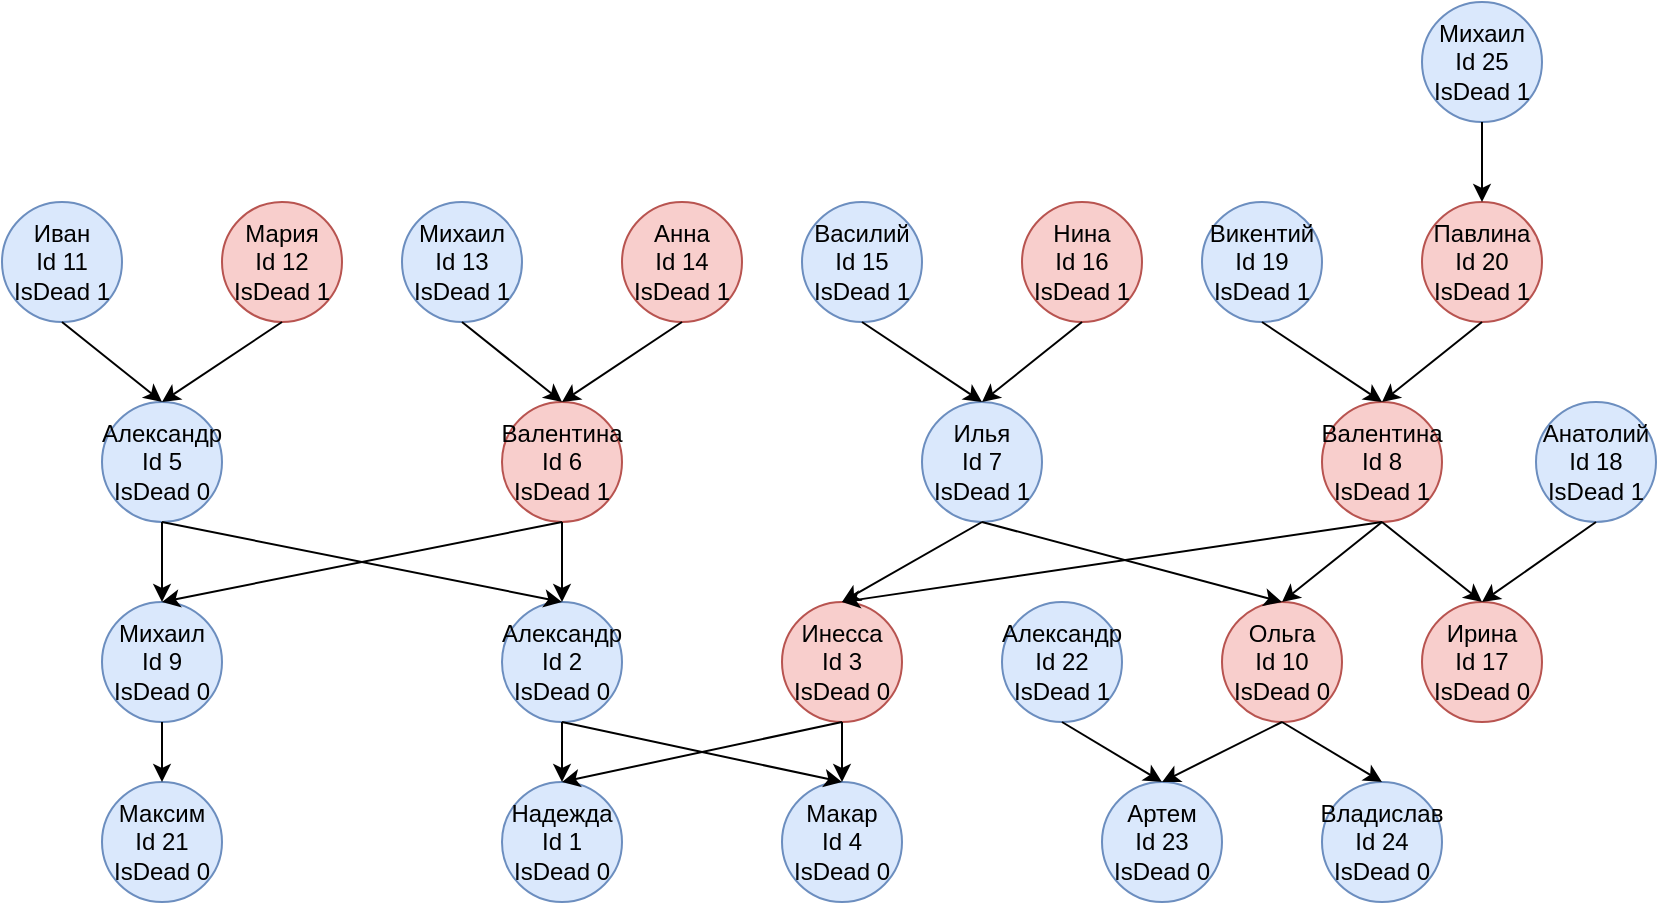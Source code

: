 <mxfile version="27.0.4" pages="4">
  <diagram name="IsParentOf" id="lfQ8skqoT6qRLvqooiC4">
    <mxGraphModel dx="1067" dy="493" grid="1" gridSize="10" guides="1" tooltips="1" connect="1" arrows="1" fold="1" page="1" pageScale="1" pageWidth="827" pageHeight="1169" math="0" shadow="0">
      <root>
        <mxCell id="0" />
        <mxCell id="1" parent="0" />
        <mxCell id="L7JVLWMe5YQGaFtteKMJ-1" value="" style="ellipse;whiteSpace=wrap;html=1;aspect=fixed;fillColor=#dae8fc;strokeColor=#6c8ebf;" parent="1" vertex="1">
          <mxGeometry x="50" y="230" width="60" height="60" as="geometry" />
        </mxCell>
        <mxCell id="L7JVLWMe5YQGaFtteKMJ-3" value="" style="ellipse;whiteSpace=wrap;html=1;aspect=fixed;fillColor=#dae8fc;strokeColor=#6c8ebf;" parent="1" vertex="1">
          <mxGeometry y="130" width="60" height="60" as="geometry" />
        </mxCell>
        <mxCell id="L7JVLWMe5YQGaFtteKMJ-4" value="" style="ellipse;whiteSpace=wrap;html=1;aspect=fixed;fillColor=#dae8fc;strokeColor=#6c8ebf;" parent="1" vertex="1">
          <mxGeometry x="710" y="30" width="60" height="60" as="geometry" />
        </mxCell>
        <mxCell id="L7JVLWMe5YQGaFtteKMJ-5" value="" style="ellipse;whiteSpace=wrap;html=1;aspect=fixed;fillColor=#f8cecc;strokeColor=#b85450;" parent="1" vertex="1">
          <mxGeometry x="250" y="230" width="60" height="60" as="geometry" />
        </mxCell>
        <mxCell id="L7JVLWMe5YQGaFtteKMJ-6" value="" style="ellipse;whiteSpace=wrap;html=1;aspect=fixed;fillColor=#dae8fc;strokeColor=#6c8ebf;" parent="1" vertex="1">
          <mxGeometry x="550" y="420" width="60" height="60" as="geometry" />
        </mxCell>
        <mxCell id="L7JVLWMe5YQGaFtteKMJ-7" value="" style="ellipse;whiteSpace=wrap;html=1;aspect=fixed;fillColor=#f8cecc;strokeColor=#b85450;" parent="1" vertex="1">
          <mxGeometry x="610" y="330" width="60" height="60" as="geometry" />
        </mxCell>
        <mxCell id="L7JVLWMe5YQGaFtteKMJ-8" value="" style="ellipse;whiteSpace=wrap;html=1;aspect=fixed;fillColor=#dae8fc;strokeColor=#6c8ebf;" parent="1" vertex="1">
          <mxGeometry x="500" y="330" width="60" height="60" as="geometry" />
        </mxCell>
        <mxCell id="L7JVLWMe5YQGaFtteKMJ-9" value="" style="ellipse;whiteSpace=wrap;html=1;aspect=fixed;fillColor=#dae8fc;strokeColor=#6c8ebf;" parent="1" vertex="1">
          <mxGeometry x="50" y="420" width="60" height="60" as="geometry" />
        </mxCell>
        <mxCell id="L7JVLWMe5YQGaFtteKMJ-10" value="" style="ellipse;whiteSpace=wrap;html=1;aspect=fixed;fillColor=#dae8fc;strokeColor=#6c8ebf;" parent="1" vertex="1">
          <mxGeometry x="390" y="420" width="60" height="60" as="geometry" />
        </mxCell>
        <mxCell id="L7JVLWMe5YQGaFtteKMJ-11" value="" style="ellipse;whiteSpace=wrap;html=1;aspect=fixed;fillColor=#dae8fc;strokeColor=#6c8ebf;" parent="1" vertex="1">
          <mxGeometry x="250" y="420" width="60" height="60" as="geometry" />
        </mxCell>
        <mxCell id="L7JVLWMe5YQGaFtteKMJ-12" value="" style="ellipse;whiteSpace=wrap;html=1;aspect=fixed;fillColor=#dae8fc;strokeColor=#6c8ebf;" parent="1" vertex="1">
          <mxGeometry x="50" y="330" width="60" height="60" as="geometry" />
        </mxCell>
        <mxCell id="L7JVLWMe5YQGaFtteKMJ-13" value="" style="ellipse;whiteSpace=wrap;html=1;aspect=fixed;fillColor=#f8cecc;strokeColor=#b85450;" parent="1" vertex="1">
          <mxGeometry x="390" y="330" width="60" height="60" as="geometry" />
        </mxCell>
        <mxCell id="L7JVLWMe5YQGaFtteKMJ-14" value="" style="ellipse;whiteSpace=wrap;html=1;aspect=fixed;fillColor=#dae8fc;strokeColor=#6c8ebf;" parent="1" vertex="1">
          <mxGeometry x="660" y="420" width="60" height="60" as="geometry" />
        </mxCell>
        <mxCell id="L7JVLWMe5YQGaFtteKMJ-15" value="" style="ellipse;whiteSpace=wrap;html=1;aspect=fixed;fillColor=#f8cecc;strokeColor=#b85450;" parent="1" vertex="1">
          <mxGeometry x="710" y="330" width="60" height="60" as="geometry" />
        </mxCell>
        <mxCell id="L7JVLWMe5YQGaFtteKMJ-16" value="" style="ellipse;whiteSpace=wrap;html=1;aspect=fixed;fillColor=#dae8fc;strokeColor=#6c8ebf;" parent="1" vertex="1">
          <mxGeometry x="767" y="230" width="60" height="60" as="geometry" />
        </mxCell>
        <mxCell id="L7JVLWMe5YQGaFtteKMJ-17" value="" style="ellipse;whiteSpace=wrap;html=1;aspect=fixed;fillColor=#dae8fc;strokeColor=#6c8ebf;" parent="1" vertex="1">
          <mxGeometry x="250" y="330" width="60" height="60" as="geometry" />
        </mxCell>
        <mxCell id="L7JVLWMe5YQGaFtteKMJ-18" value="" style="ellipse;whiteSpace=wrap;html=1;aspect=fixed;fillColor=#dae8fc;strokeColor=#6c8ebf;" parent="1" vertex="1">
          <mxGeometry x="460" y="230" width="60" height="60" as="geometry" />
        </mxCell>
        <mxCell id="L7JVLWMe5YQGaFtteKMJ-19" value="" style="ellipse;whiteSpace=wrap;html=1;aspect=fixed;fillColor=#f8cecc;strokeColor=#b85450;" parent="1" vertex="1">
          <mxGeometry x="660" y="230" width="60" height="60" as="geometry" />
        </mxCell>
        <mxCell id="L7JVLWMe5YQGaFtteKMJ-20" value="" style="ellipse;whiteSpace=wrap;html=1;aspect=fixed;fillColor=#f8cecc;strokeColor=#b85450;" parent="1" vertex="1">
          <mxGeometry x="110" y="130" width="60" height="60" as="geometry" />
        </mxCell>
        <mxCell id="L7JVLWMe5YQGaFtteKMJ-21" value="" style="ellipse;whiteSpace=wrap;html=1;aspect=fixed;fillColor=#dae8fc;strokeColor=#6c8ebf;" parent="1" vertex="1">
          <mxGeometry x="200" y="130" width="60" height="60" as="geometry" />
        </mxCell>
        <mxCell id="L7JVLWMe5YQGaFtteKMJ-22" value="" style="ellipse;whiteSpace=wrap;html=1;aspect=fixed;fillColor=#f8cecc;strokeColor=#b85450;" parent="1" vertex="1">
          <mxGeometry x="310" y="130" width="60" height="60" as="geometry" />
        </mxCell>
        <mxCell id="L7JVLWMe5YQGaFtteKMJ-23" value="" style="ellipse;whiteSpace=wrap;html=1;aspect=fixed;fillColor=#dae8fc;strokeColor=#6c8ebf;" parent="1" vertex="1">
          <mxGeometry x="400" y="130" width="60" height="60" as="geometry" />
        </mxCell>
        <mxCell id="L7JVLWMe5YQGaFtteKMJ-24" value="" style="ellipse;whiteSpace=wrap;html=1;aspect=fixed;fillColor=#f8cecc;strokeColor=#b85450;" parent="1" vertex="1">
          <mxGeometry x="510" y="130" width="60" height="60" as="geometry" />
        </mxCell>
        <mxCell id="L7JVLWMe5YQGaFtteKMJ-25" value="" style="ellipse;whiteSpace=wrap;html=1;aspect=fixed;fillColor=#dae8fc;strokeColor=#6c8ebf;" parent="1" vertex="1">
          <mxGeometry x="600" y="130" width="60" height="60" as="geometry" />
        </mxCell>
        <mxCell id="L7JVLWMe5YQGaFtteKMJ-26" value="" style="ellipse;whiteSpace=wrap;html=1;aspect=fixed;fillColor=#f8cecc;strokeColor=#b85450;" parent="1" vertex="1">
          <mxGeometry x="710" y="130" width="60" height="60" as="geometry" />
        </mxCell>
        <mxCell id="L7JVLWMe5YQGaFtteKMJ-27" value="&lt;div&gt;Михаил&lt;/div&gt;&lt;div&gt;Id 25&lt;/div&gt;&lt;div&gt;IsDead 1&lt;/div&gt;" style="text;html=1;align=center;verticalAlign=middle;whiteSpace=wrap;rounded=0;" parent="1" vertex="1">
          <mxGeometry x="710" y="47.5" width="60" height="25" as="geometry" />
        </mxCell>
        <mxCell id="L7JVLWMe5YQGaFtteKMJ-28" value="Павлина&lt;div&gt;Id 20&lt;/div&gt;&lt;div&gt;IsDead 1&lt;/div&gt;" style="text;html=1;align=center;verticalAlign=middle;whiteSpace=wrap;rounded=0;" parent="1" vertex="1">
          <mxGeometry x="710" y="145" width="60" height="30" as="geometry" />
        </mxCell>
        <mxCell id="L7JVLWMe5YQGaFtteKMJ-29" value="Викентий&lt;div&gt;Id 19&lt;/div&gt;&lt;div&gt;IsDead 1&lt;/div&gt;" style="text;html=1;align=center;verticalAlign=middle;whiteSpace=wrap;rounded=0;" parent="1" vertex="1">
          <mxGeometry x="600" y="145" width="60" height="30" as="geometry" />
        </mxCell>
        <mxCell id="L7JVLWMe5YQGaFtteKMJ-30" value="Анатолий&lt;div&gt;Id 18&lt;/div&gt;&lt;div&gt;IsDead 1&lt;/div&gt;" style="text;html=1;align=center;verticalAlign=middle;whiteSpace=wrap;rounded=0;" parent="1" vertex="1">
          <mxGeometry x="767" y="245" width="60" height="30" as="geometry" />
        </mxCell>
        <mxCell id="L7JVLWMe5YQGaFtteKMJ-31" value="&lt;div&gt;Валентина&lt;/div&gt;&lt;div&gt;Id 8&lt;/div&gt;&lt;div&gt;IsDead 1&lt;/div&gt;" style="text;html=1;align=center;verticalAlign=middle;whiteSpace=wrap;rounded=0;" parent="1" vertex="1">
          <mxGeometry x="660" y="245" width="60" height="30" as="geometry" />
        </mxCell>
        <mxCell id="L7JVLWMe5YQGaFtteKMJ-32" value="Ирина&lt;div&gt;Id 17&lt;/div&gt;&lt;div&gt;IsDead 0&lt;/div&gt;" style="text;html=1;align=center;verticalAlign=middle;whiteSpace=wrap;rounded=0;" parent="1" vertex="1">
          <mxGeometry x="710" y="345" width="60" height="30" as="geometry" />
        </mxCell>
        <mxCell id="L7JVLWMe5YQGaFtteKMJ-33" value="Нина&lt;div&gt;Id 16&lt;/div&gt;&lt;div&gt;IsDead 1&lt;/div&gt;" style="text;html=1;align=center;verticalAlign=middle;whiteSpace=wrap;rounded=0;" parent="1" vertex="1">
          <mxGeometry x="510" y="145" width="60" height="30" as="geometry" />
        </mxCell>
        <mxCell id="L7JVLWMe5YQGaFtteKMJ-34" value="Василий&lt;div&gt;Id 15&lt;/div&gt;&lt;div&gt;IsDead 1&lt;/div&gt;" style="text;html=1;align=center;verticalAlign=middle;whiteSpace=wrap;rounded=0;" parent="1" vertex="1">
          <mxGeometry x="400" y="145" width="60" height="30" as="geometry" />
        </mxCell>
        <mxCell id="L7JVLWMe5YQGaFtteKMJ-35" value="&lt;div&gt;Илья&lt;/div&gt;&lt;div&gt;Id 7&lt;/div&gt;&lt;div&gt;IsDead 1&lt;/div&gt;" style="text;html=1;align=center;verticalAlign=middle;whiteSpace=wrap;rounded=0;" parent="1" vertex="1">
          <mxGeometry x="460" y="245" width="60" height="30" as="geometry" />
        </mxCell>
        <mxCell id="L7JVLWMe5YQGaFtteKMJ-36" value="Ольга&lt;div&gt;Id 10&lt;/div&gt;&lt;div&gt;IsDead 0&lt;/div&gt;" style="text;html=1;align=center;verticalAlign=middle;whiteSpace=wrap;rounded=0;" parent="1" vertex="1">
          <mxGeometry x="610" y="345" width="60" height="30" as="geometry" />
        </mxCell>
        <mxCell id="L7JVLWMe5YQGaFtteKMJ-37" value="&lt;div&gt;Александр&lt;/div&gt;&lt;div&gt;Id 22&lt;/div&gt;&lt;div&gt;IsDead 1&lt;/div&gt;" style="text;html=1;align=center;verticalAlign=middle;whiteSpace=wrap;rounded=0;" parent="1" vertex="1">
          <mxGeometry x="500" y="345" width="60" height="30" as="geometry" />
        </mxCell>
        <mxCell id="L7JVLWMe5YQGaFtteKMJ-38" value="Инесса&lt;div&gt;Id 3&lt;/div&gt;&lt;div&gt;IsDead 0&lt;/div&gt;" style="text;html=1;align=center;verticalAlign=middle;whiteSpace=wrap;rounded=0;" parent="1" vertex="1">
          <mxGeometry x="390" y="345" width="60" height="30" as="geometry" />
        </mxCell>
        <mxCell id="L7JVLWMe5YQGaFtteKMJ-39" value="&lt;div&gt;Артем&lt;/div&gt;&lt;div&gt;Id 23&lt;/div&gt;&lt;div&gt;IsDead 0&lt;/div&gt;" style="text;html=1;align=center;verticalAlign=middle;whiteSpace=wrap;rounded=0;" parent="1" vertex="1">
          <mxGeometry x="550" y="435" width="60" height="30" as="geometry" />
        </mxCell>
        <mxCell id="L7JVLWMe5YQGaFtteKMJ-40" value="&lt;div&gt;Владислав&lt;/div&gt;&lt;div&gt;Id 24&lt;/div&gt;&lt;div&gt;IsDead 0&lt;/div&gt;" style="text;html=1;align=center;verticalAlign=middle;whiteSpace=wrap;rounded=0;" parent="1" vertex="1">
          <mxGeometry x="660" y="435" width="60" height="30" as="geometry" />
        </mxCell>
        <mxCell id="L7JVLWMe5YQGaFtteKMJ-41" value="Анна&lt;div&gt;Id 14&lt;/div&gt;&lt;div&gt;IsDead 1&lt;/div&gt;" style="text;html=1;align=center;verticalAlign=middle;whiteSpace=wrap;rounded=0;" parent="1" vertex="1">
          <mxGeometry x="310" y="145" width="60" height="30" as="geometry" />
        </mxCell>
        <mxCell id="L7JVLWMe5YQGaFtteKMJ-42" value="&lt;div&gt;Михаил&lt;/div&gt;&lt;div&gt;Id 13&lt;/div&gt;&lt;div&gt;IsDead 1&lt;/div&gt;" style="text;html=1;align=center;verticalAlign=middle;whiteSpace=wrap;rounded=0;" parent="1" vertex="1">
          <mxGeometry x="200" y="145" width="60" height="30" as="geometry" />
        </mxCell>
        <mxCell id="L7JVLWMe5YQGaFtteKMJ-43" value="&lt;div&gt;Валентина&lt;/div&gt;&lt;div&gt;Id 6&lt;/div&gt;&lt;div&gt;IsDead 1&lt;/div&gt;" style="text;html=1;align=center;verticalAlign=middle;whiteSpace=wrap;rounded=0;" parent="1" vertex="1">
          <mxGeometry x="250" y="245" width="60" height="30" as="geometry" />
        </mxCell>
        <mxCell id="L7JVLWMe5YQGaFtteKMJ-44" value="&lt;div&gt;Мария&lt;/div&gt;&lt;div&gt;Id 12&lt;/div&gt;&lt;div&gt;IsDead 1&lt;/div&gt;" style="text;html=1;align=center;verticalAlign=middle;whiteSpace=wrap;rounded=0;" parent="1" vertex="1">
          <mxGeometry x="110" y="145" width="60" height="30" as="geometry" />
        </mxCell>
        <mxCell id="L7JVLWMe5YQGaFtteKMJ-45" value="&lt;div&gt;Иван&lt;/div&gt;&lt;div&gt;Id 11&lt;/div&gt;&lt;div&gt;IsDead 1&lt;/div&gt;" style="text;html=1;align=center;verticalAlign=middle;whiteSpace=wrap;rounded=0;" parent="1" vertex="1">
          <mxGeometry y="145" width="60" height="30" as="geometry" />
        </mxCell>
        <mxCell id="L7JVLWMe5YQGaFtteKMJ-46" value="&lt;div&gt;&lt;span style=&quot;background-color: transparent; color: light-dark(rgb(0, 0, 0), rgb(255, 255, 255));&quot;&gt;Александр&lt;/span&gt;&lt;/div&gt;&lt;div&gt;&lt;span style=&quot;background-color: transparent; color: light-dark(rgb(0, 0, 0), rgb(255, 255, 255));&quot;&gt;Id 5&lt;/span&gt;&lt;/div&gt;&lt;div&gt;IsDead 0&lt;/div&gt;" style="text;html=1;align=center;verticalAlign=middle;whiteSpace=wrap;rounded=0;" parent="1" vertex="1">
          <mxGeometry x="50" y="245" width="60" height="30" as="geometry" />
        </mxCell>
        <mxCell id="L7JVLWMe5YQGaFtteKMJ-47" value="&lt;div&gt;Александр&lt;/div&gt;&lt;div&gt;Id 2&lt;/div&gt;&lt;div&gt;IsDead 0&lt;/div&gt;" style="text;html=1;align=center;verticalAlign=middle;whiteSpace=wrap;rounded=0;" parent="1" vertex="1">
          <mxGeometry x="250" y="345" width="60" height="30" as="geometry" />
        </mxCell>
        <mxCell id="L7JVLWMe5YQGaFtteKMJ-48" value="Михаил&lt;div&gt;Id 9&lt;/div&gt;&lt;div&gt;IsDead 0&lt;/div&gt;" style="text;html=1;align=center;verticalAlign=middle;whiteSpace=wrap;rounded=0;" parent="1" vertex="1">
          <mxGeometry x="50" y="345" width="60" height="30" as="geometry" />
        </mxCell>
        <mxCell id="L7JVLWMe5YQGaFtteKMJ-50" value="&lt;div&gt;Максим&lt;/div&gt;&lt;div&gt;Id 21&lt;/div&gt;&lt;div&gt;IsDead 0&lt;/div&gt;" style="text;html=1;align=center;verticalAlign=middle;whiteSpace=wrap;rounded=0;" parent="1" vertex="1">
          <mxGeometry x="50" y="435" width="60" height="30" as="geometry" />
        </mxCell>
        <mxCell id="L7JVLWMe5YQGaFtteKMJ-51" value="Макар&lt;div&gt;Id 4&lt;/div&gt;&lt;div&gt;IsDead 0&lt;/div&gt;" style="text;html=1;align=center;verticalAlign=middle;whiteSpace=wrap;rounded=0;" parent="1" vertex="1">
          <mxGeometry x="390" y="435" width="60" height="30" as="geometry" />
        </mxCell>
        <mxCell id="L7JVLWMe5YQGaFtteKMJ-52" value="Надежда&lt;div&gt;Id 1&lt;/div&gt;&lt;div&gt;IsDead 0&lt;/div&gt;" style="text;html=1;align=center;verticalAlign=middle;whiteSpace=wrap;rounded=0;" parent="1" vertex="1">
          <mxGeometry x="250" y="435" width="60" height="30" as="geometry" />
        </mxCell>
        <mxCell id="L7JVLWMe5YQGaFtteKMJ-53" value="" style="endArrow=classic;html=1;rounded=0;exitX=0.5;exitY=1;exitDx=0;exitDy=0;entryX=0.5;entryY=0;entryDx=0;entryDy=0;" parent="1" source="L7JVLWMe5YQGaFtteKMJ-4" target="L7JVLWMe5YQGaFtteKMJ-26" edge="1">
          <mxGeometry width="50" height="50" relative="1" as="geometry">
            <mxPoint x="390" y="340" as="sourcePoint" />
            <mxPoint x="440" y="290" as="targetPoint" />
          </mxGeometry>
        </mxCell>
        <mxCell id="L7JVLWMe5YQGaFtteKMJ-54" value="" style="endArrow=classic;html=1;rounded=0;exitX=0.5;exitY=1;exitDx=0;exitDy=0;entryX=0.5;entryY=0;entryDx=0;entryDy=0;" parent="1" source="L7JVLWMe5YQGaFtteKMJ-26" target="L7JVLWMe5YQGaFtteKMJ-19" edge="1">
          <mxGeometry width="50" height="50" relative="1" as="geometry">
            <mxPoint x="750" y="100" as="sourcePoint" />
            <mxPoint x="750" y="140" as="targetPoint" />
          </mxGeometry>
        </mxCell>
        <mxCell id="L7JVLWMe5YQGaFtteKMJ-55" value="" style="endArrow=classic;html=1;rounded=0;exitX=0.5;exitY=1;exitDx=0;exitDy=0;entryX=0.5;entryY=0;entryDx=0;entryDy=0;" parent="1" source="L7JVLWMe5YQGaFtteKMJ-25" target="L7JVLWMe5YQGaFtteKMJ-19" edge="1">
          <mxGeometry width="50" height="50" relative="1" as="geometry">
            <mxPoint x="760" y="110" as="sourcePoint" />
            <mxPoint x="760" y="150" as="targetPoint" />
          </mxGeometry>
        </mxCell>
        <mxCell id="L7JVLWMe5YQGaFtteKMJ-56" value="" style="endArrow=classic;html=1;rounded=0;exitX=0.5;exitY=1;exitDx=0;exitDy=0;entryX=0.5;entryY=0;entryDx=0;entryDy=0;" parent="1" source="L7JVLWMe5YQGaFtteKMJ-24" target="L7JVLWMe5YQGaFtteKMJ-18" edge="1">
          <mxGeometry width="50" height="50" relative="1" as="geometry">
            <mxPoint x="770" y="120" as="sourcePoint" />
            <mxPoint x="770" y="160" as="targetPoint" />
          </mxGeometry>
        </mxCell>
        <mxCell id="L7JVLWMe5YQGaFtteKMJ-57" value="" style="endArrow=classic;html=1;rounded=0;exitX=0.5;exitY=1;exitDx=0;exitDy=0;entryX=0.5;entryY=0;entryDx=0;entryDy=0;" parent="1" source="L7JVLWMe5YQGaFtteKMJ-23" target="L7JVLWMe5YQGaFtteKMJ-18" edge="1">
          <mxGeometry width="50" height="50" relative="1" as="geometry">
            <mxPoint x="780" y="130" as="sourcePoint" />
            <mxPoint x="780" y="170" as="targetPoint" />
          </mxGeometry>
        </mxCell>
        <mxCell id="L7JVLWMe5YQGaFtteKMJ-58" value="" style="endArrow=classic;html=1;rounded=0;exitX=0.5;exitY=1;exitDx=0;exitDy=0;entryX=0.5;entryY=0;entryDx=0;entryDy=0;" parent="1" source="L7JVLWMe5YQGaFtteKMJ-22" target="L7JVLWMe5YQGaFtteKMJ-5" edge="1">
          <mxGeometry width="50" height="50" relative="1" as="geometry">
            <mxPoint x="790" y="140" as="sourcePoint" />
            <mxPoint x="790" y="180" as="targetPoint" />
          </mxGeometry>
        </mxCell>
        <mxCell id="L7JVLWMe5YQGaFtteKMJ-59" value="" style="endArrow=classic;html=1;rounded=0;exitX=0.5;exitY=1;exitDx=0;exitDy=0;entryX=0.5;entryY=0;entryDx=0;entryDy=0;" parent="1" source="L7JVLWMe5YQGaFtteKMJ-21" target="L7JVLWMe5YQGaFtteKMJ-5" edge="1">
          <mxGeometry width="50" height="50" relative="1" as="geometry">
            <mxPoint x="800" y="150" as="sourcePoint" />
            <mxPoint x="800" y="190" as="targetPoint" />
          </mxGeometry>
        </mxCell>
        <mxCell id="L7JVLWMe5YQGaFtteKMJ-60" value="" style="endArrow=classic;html=1;rounded=0;exitX=0.5;exitY=1;exitDx=0;exitDy=0;entryX=0.5;entryY=0;entryDx=0;entryDy=0;" parent="1" source="L7JVLWMe5YQGaFtteKMJ-20" target="L7JVLWMe5YQGaFtteKMJ-1" edge="1">
          <mxGeometry width="50" height="50" relative="1" as="geometry">
            <mxPoint x="810" y="160" as="sourcePoint" />
            <mxPoint x="810" y="200" as="targetPoint" />
          </mxGeometry>
        </mxCell>
        <mxCell id="L7JVLWMe5YQGaFtteKMJ-61" value="" style="endArrow=classic;html=1;rounded=0;exitX=0.5;exitY=1;exitDx=0;exitDy=0;entryX=0.5;entryY=0;entryDx=0;entryDy=0;" parent="1" source="L7JVLWMe5YQGaFtteKMJ-3" target="L7JVLWMe5YQGaFtteKMJ-1" edge="1">
          <mxGeometry width="50" height="50" relative="1" as="geometry">
            <mxPoint x="820" y="170" as="sourcePoint" />
            <mxPoint x="820" y="210" as="targetPoint" />
          </mxGeometry>
        </mxCell>
        <mxCell id="L7JVLWMe5YQGaFtteKMJ-62" value="" style="endArrow=classic;html=1;rounded=0;exitX=0.5;exitY=1;exitDx=0;exitDy=0;entryX=0.5;entryY=0;entryDx=0;entryDy=0;" parent="1" source="L7JVLWMe5YQGaFtteKMJ-16" target="L7JVLWMe5YQGaFtteKMJ-15" edge="1">
          <mxGeometry width="50" height="50" relative="1" as="geometry">
            <mxPoint x="830" y="180" as="sourcePoint" />
            <mxPoint x="830" y="220" as="targetPoint" />
          </mxGeometry>
        </mxCell>
        <mxCell id="L7JVLWMe5YQGaFtteKMJ-63" value="" style="endArrow=classic;html=1;rounded=0;exitX=0.5;exitY=1;exitDx=0;exitDy=0;entryX=0.5;entryY=0;entryDx=0;entryDy=0;" parent="1" source="L7JVLWMe5YQGaFtteKMJ-19" target="L7JVLWMe5YQGaFtteKMJ-15" edge="1">
          <mxGeometry width="50" height="50" relative="1" as="geometry">
            <mxPoint x="840" y="190" as="sourcePoint" />
            <mxPoint x="840" y="230" as="targetPoint" />
          </mxGeometry>
        </mxCell>
        <mxCell id="L7JVLWMe5YQGaFtteKMJ-64" value="" style="endArrow=classic;html=1;rounded=0;exitX=0.5;exitY=1;exitDx=0;exitDy=0;entryX=0.5;entryY=0;entryDx=0;entryDy=0;" parent="1" source="L7JVLWMe5YQGaFtteKMJ-19" target="L7JVLWMe5YQGaFtteKMJ-7" edge="1">
          <mxGeometry width="50" height="50" relative="1" as="geometry">
            <mxPoint x="850" y="200" as="sourcePoint" />
            <mxPoint x="850" y="240" as="targetPoint" />
          </mxGeometry>
        </mxCell>
        <mxCell id="L7JVLWMe5YQGaFtteKMJ-65" value="" style="endArrow=classic;html=1;rounded=0;exitX=0.5;exitY=1;exitDx=0;exitDy=0;entryX=0.5;entryY=0;entryDx=0;entryDy=0;" parent="1" source="L7JVLWMe5YQGaFtteKMJ-19" target="L7JVLWMe5YQGaFtteKMJ-13" edge="1">
          <mxGeometry width="50" height="50" relative="1" as="geometry">
            <mxPoint x="860" y="210" as="sourcePoint" />
            <mxPoint x="860" y="250" as="targetPoint" />
          </mxGeometry>
        </mxCell>
        <mxCell id="L7JVLWMe5YQGaFtteKMJ-66" value="" style="endArrow=classic;html=1;rounded=0;exitX=0.5;exitY=1;exitDx=0;exitDy=0;entryX=0.5;entryY=0;entryDx=0;entryDy=0;" parent="1" source="L7JVLWMe5YQGaFtteKMJ-18" target="L7JVLWMe5YQGaFtteKMJ-7" edge="1">
          <mxGeometry width="50" height="50" relative="1" as="geometry">
            <mxPoint x="870" y="220" as="sourcePoint" />
            <mxPoint x="870" y="260" as="targetPoint" />
          </mxGeometry>
        </mxCell>
        <mxCell id="L7JVLWMe5YQGaFtteKMJ-67" value="" style="endArrow=classic;html=1;rounded=0;exitX=0.5;exitY=1;exitDx=0;exitDy=0;entryX=0.5;entryY=0;entryDx=0;entryDy=0;" parent="1" source="L7JVLWMe5YQGaFtteKMJ-18" target="L7JVLWMe5YQGaFtteKMJ-13" edge="1">
          <mxGeometry width="50" height="50" relative="1" as="geometry">
            <mxPoint x="880" y="230" as="sourcePoint" />
            <mxPoint x="880" y="270" as="targetPoint" />
          </mxGeometry>
        </mxCell>
        <mxCell id="L7JVLWMe5YQGaFtteKMJ-68" value="" style="endArrow=classic;html=1;rounded=0;exitX=0.5;exitY=1;exitDx=0;exitDy=0;entryX=0.5;entryY=0;entryDx=0;entryDy=0;" parent="1" source="L7JVLWMe5YQGaFtteKMJ-5" target="L7JVLWMe5YQGaFtteKMJ-17" edge="1">
          <mxGeometry width="50" height="50" relative="1" as="geometry">
            <mxPoint x="890" y="240" as="sourcePoint" />
            <mxPoint x="890" y="280" as="targetPoint" />
          </mxGeometry>
        </mxCell>
        <mxCell id="L7JVLWMe5YQGaFtteKMJ-69" value="" style="endArrow=classic;html=1;rounded=0;exitX=0.5;exitY=1;exitDx=0;exitDy=0;entryX=0.5;entryY=0;entryDx=0;entryDy=0;" parent="1" source="L7JVLWMe5YQGaFtteKMJ-5" target="L7JVLWMe5YQGaFtteKMJ-12" edge="1">
          <mxGeometry width="50" height="50" relative="1" as="geometry">
            <mxPoint x="900" y="250" as="sourcePoint" />
            <mxPoint x="900" y="290" as="targetPoint" />
          </mxGeometry>
        </mxCell>
        <mxCell id="L7JVLWMe5YQGaFtteKMJ-70" value="" style="endArrow=classic;html=1;rounded=0;exitX=0.5;exitY=1;exitDx=0;exitDy=0;entryX=0.5;entryY=0;entryDx=0;entryDy=0;" parent="1" source="L7JVLWMe5YQGaFtteKMJ-1" target="L7JVLWMe5YQGaFtteKMJ-17" edge="1">
          <mxGeometry width="50" height="50" relative="1" as="geometry">
            <mxPoint x="910" y="260" as="sourcePoint" />
            <mxPoint x="910" y="300" as="targetPoint" />
          </mxGeometry>
        </mxCell>
        <mxCell id="L7JVLWMe5YQGaFtteKMJ-71" value="" style="endArrow=classic;html=1;rounded=0;exitX=0.5;exitY=1;exitDx=0;exitDy=0;entryX=0.5;entryY=0;entryDx=0;entryDy=0;" parent="1" source="L7JVLWMe5YQGaFtteKMJ-1" target="L7JVLWMe5YQGaFtteKMJ-12" edge="1">
          <mxGeometry width="50" height="50" relative="1" as="geometry">
            <mxPoint x="920" y="270" as="sourcePoint" />
            <mxPoint x="920" y="310" as="targetPoint" />
          </mxGeometry>
        </mxCell>
        <mxCell id="L7JVLWMe5YQGaFtteKMJ-72" value="" style="endArrow=classic;html=1;rounded=0;exitX=0.5;exitY=1;exitDx=0;exitDy=0;entryX=0.5;entryY=0;entryDx=0;entryDy=0;" parent="1" source="L7JVLWMe5YQGaFtteKMJ-12" target="L7JVLWMe5YQGaFtteKMJ-9" edge="1">
          <mxGeometry width="50" height="50" relative="1" as="geometry">
            <mxPoint x="930" y="280" as="sourcePoint" />
            <mxPoint x="930" y="320" as="targetPoint" />
          </mxGeometry>
        </mxCell>
        <mxCell id="L7JVLWMe5YQGaFtteKMJ-73" value="" style="endArrow=classic;html=1;rounded=0;exitX=0.5;exitY=1;exitDx=0;exitDy=0;entryX=0.5;entryY=0;entryDx=0;entryDy=0;" parent="1" source="L7JVLWMe5YQGaFtteKMJ-7" target="L7JVLWMe5YQGaFtteKMJ-14" edge="1">
          <mxGeometry width="50" height="50" relative="1" as="geometry">
            <mxPoint x="940" y="290" as="sourcePoint" />
            <mxPoint x="940" y="330" as="targetPoint" />
          </mxGeometry>
        </mxCell>
        <mxCell id="L7JVLWMe5YQGaFtteKMJ-74" value="" style="endArrow=classic;html=1;rounded=0;exitX=0.5;exitY=1;exitDx=0;exitDy=0;entryX=0.5;entryY=0;entryDx=0;entryDy=0;" parent="1" source="L7JVLWMe5YQGaFtteKMJ-7" target="L7JVLWMe5YQGaFtteKMJ-6" edge="1">
          <mxGeometry width="50" height="50" relative="1" as="geometry">
            <mxPoint x="950" y="300" as="sourcePoint" />
            <mxPoint x="950" y="340" as="targetPoint" />
          </mxGeometry>
        </mxCell>
        <mxCell id="L7JVLWMe5YQGaFtteKMJ-75" value="" style="endArrow=classic;html=1;rounded=0;exitX=0.5;exitY=1;exitDx=0;exitDy=0;entryX=0.5;entryY=0;entryDx=0;entryDy=0;" parent="1" source="L7JVLWMe5YQGaFtteKMJ-8" target="L7JVLWMe5YQGaFtteKMJ-6" edge="1">
          <mxGeometry width="50" height="50" relative="1" as="geometry">
            <mxPoint x="960" y="310" as="sourcePoint" />
            <mxPoint x="960" y="350" as="targetPoint" />
          </mxGeometry>
        </mxCell>
        <mxCell id="L7JVLWMe5YQGaFtteKMJ-76" value="" style="endArrow=classic;html=1;rounded=0;exitX=0.5;exitY=1;exitDx=0;exitDy=0;entryX=0.5;entryY=0;entryDx=0;entryDy=0;" parent="1" source="L7JVLWMe5YQGaFtteKMJ-13" target="L7JVLWMe5YQGaFtteKMJ-10" edge="1">
          <mxGeometry width="50" height="50" relative="1" as="geometry">
            <mxPoint x="970" y="320" as="sourcePoint" />
            <mxPoint x="970" y="360" as="targetPoint" />
          </mxGeometry>
        </mxCell>
        <mxCell id="L7JVLWMe5YQGaFtteKMJ-77" value="" style="endArrow=classic;html=1;rounded=0;exitX=0.5;exitY=1;exitDx=0;exitDy=0;entryX=0.5;entryY=0;entryDx=0;entryDy=0;" parent="1" source="L7JVLWMe5YQGaFtteKMJ-13" target="L7JVLWMe5YQGaFtteKMJ-11" edge="1">
          <mxGeometry width="50" height="50" relative="1" as="geometry">
            <mxPoint x="980" y="330" as="sourcePoint" />
            <mxPoint x="980" y="370" as="targetPoint" />
          </mxGeometry>
        </mxCell>
        <mxCell id="L7JVLWMe5YQGaFtteKMJ-78" value="" style="endArrow=classic;html=1;rounded=0;exitX=0.5;exitY=1;exitDx=0;exitDy=0;entryX=0.5;entryY=0;entryDx=0;entryDy=0;" parent="1" source="L7JVLWMe5YQGaFtteKMJ-17" target="L7JVLWMe5YQGaFtteKMJ-11" edge="1">
          <mxGeometry width="50" height="50" relative="1" as="geometry">
            <mxPoint x="990" y="340" as="sourcePoint" />
            <mxPoint x="990" y="380" as="targetPoint" />
          </mxGeometry>
        </mxCell>
        <mxCell id="L7JVLWMe5YQGaFtteKMJ-79" value="" style="endArrow=classic;html=1;rounded=0;exitX=0.5;exitY=1;exitDx=0;exitDy=0;entryX=0.5;entryY=0;entryDx=0;entryDy=0;" parent="1" source="L7JVLWMe5YQGaFtteKMJ-17" target="L7JVLWMe5YQGaFtteKMJ-10" edge="1">
          <mxGeometry width="50" height="50" relative="1" as="geometry">
            <mxPoint x="1000" y="350" as="sourcePoint" />
            <mxPoint x="1000" y="390" as="targetPoint" />
          </mxGeometry>
        </mxCell>
      </root>
    </mxGraphModel>
  </diagram>
  <diagram id="aKkcSgwjWJ5N13VhZYKW" name="LivesIn">
    <mxGraphModel dx="1067" dy="493" grid="1" gridSize="10" guides="1" tooltips="1" connect="1" arrows="1" fold="1" page="1" pageScale="1" pageWidth="827" pageHeight="1169" math="0" shadow="0">
      <root>
        <mxCell id="0" />
        <mxCell id="1" parent="0" />
        <mxCell id="prk8n1k2WDjyuCwHxN4n-3" value="" style="rounded=0;whiteSpace=wrap;html=1;" parent="1" vertex="1">
          <mxGeometry x="20" y="20" width="120" height="60" as="geometry" />
        </mxCell>
        <mxCell id="prk8n1k2WDjyuCwHxN4n-4" value="д. Дички&lt;div&gt;Id 8&lt;/div&gt;" style="rounded=0;whiteSpace=wrap;html=1;" parent="1" vertex="1">
          <mxGeometry x="680" y="525" width="120" height="60" as="geometry" />
        </mxCell>
        <mxCell id="prk8n1k2WDjyuCwHxN4n-5" value="д. Захаричи&lt;div&gt;Id 9&lt;/div&gt;" style="rounded=0;whiteSpace=wrap;html=1;" parent="1" vertex="1">
          <mxGeometry x="234" y="590" width="120" height="60" as="geometry" />
        </mxCell>
        <mxCell id="prk8n1k2WDjyuCwHxN4n-6" value="" style="rounded=0;whiteSpace=wrap;html=1;" parent="1" vertex="1">
          <mxGeometry x="20" y="525" width="120" height="60" as="geometry" />
        </mxCell>
        <mxCell id="prk8n1k2WDjyuCwHxN4n-7" value="д. Старое Село&lt;div&gt;Id 10&lt;/div&gt;" style="rounded=0;whiteSpace=wrap;html=1;" parent="1" vertex="1">
          <mxGeometry x="490" y="585" width="120" height="60" as="geometry" />
        </mxCell>
        <mxCell id="prk8n1k2WDjyuCwHxN4n-8" value="" style="rounded=0;whiteSpace=wrap;html=1;" parent="1" vertex="1">
          <mxGeometry x="20" y="260" width="120" height="60" as="geometry" />
        </mxCell>
        <mxCell id="prk8n1k2WDjyuCwHxN4n-9" value="" style="rounded=0;whiteSpace=wrap;html=1;" parent="1" vertex="1">
          <mxGeometry x="354" y="300" width="120" height="60" as="geometry" />
        </mxCell>
        <mxCell id="prk8n1k2WDjyuCwHxN4n-10" value="" style="rounded=0;whiteSpace=wrap;html=1;" parent="1" vertex="1">
          <mxGeometry x="354" y="20" width="120" height="60" as="geometry" />
        </mxCell>
        <mxCell id="prk8n1k2WDjyuCwHxN4n-11" value="" style="rounded=0;whiteSpace=wrap;html=1;" parent="1" vertex="1">
          <mxGeometry x="680" y="20" width="120" height="60" as="geometry" />
        </mxCell>
        <mxCell id="prk8n1k2WDjyuCwHxN4n-12" value="" style="rounded=0;whiteSpace=wrap;html=1;" parent="1" vertex="1">
          <mxGeometry x="680" y="255" width="120" height="60" as="geometry" />
        </mxCell>
        <mxCell id="prk8n1k2WDjyuCwHxN4n-13" value="г. Барановичи&lt;div&gt;Id 1&lt;/div&gt;" style="text;html=1;align=center;verticalAlign=middle;whiteSpace=wrap;rounded=0;" parent="1" vertex="1">
          <mxGeometry x="372" y="315" width="84" height="30" as="geometry" />
        </mxCell>
        <mxCell id="prk8n1k2WDjyuCwHxN4n-14" value="д. Добрино&lt;div&gt;Id 2&lt;/div&gt;" style="text;html=1;align=center;verticalAlign=middle;whiteSpace=wrap;rounded=0;" parent="1" vertex="1">
          <mxGeometry x="45" y="35" width="70" height="30" as="geometry" />
        </mxCell>
        <mxCell id="prk8n1k2WDjyuCwHxN4n-15" value="г. Витебск&lt;div&gt;Id 3&lt;/div&gt;" style="text;html=1;align=center;verticalAlign=middle;whiteSpace=wrap;rounded=0;" parent="1" vertex="1">
          <mxGeometry x="50" y="275" width="60" height="30" as="geometry" />
        </mxCell>
        <mxCell id="prk8n1k2WDjyuCwHxN4n-16" value="г. Борисов&lt;div&gt;Id 4&lt;/div&gt;" style="text;html=1;align=center;verticalAlign=middle;whiteSpace=wrap;rounded=0;" parent="1" vertex="1">
          <mxGeometry x="379" y="35" width="70" height="30" as="geometry" />
        </mxCell>
        <mxCell id="prk8n1k2WDjyuCwHxN4n-17" value="д. Ляховичи&lt;div&gt;&lt;span style=&quot;background-color: initial;&quot;&gt;Id 5&lt;/span&gt;&lt;/div&gt;" style="text;html=1;align=center;verticalAlign=middle;whiteSpace=wrap;rounded=0;" parent="1" vertex="1">
          <mxGeometry x="692.5" y="275" width="95" height="30" as="geometry" />
        </mxCell>
        <mxCell id="prk8n1k2WDjyuCwHxN4n-18" style="edgeStyle=orthogonalEdgeStyle;rounded=0;orthogonalLoop=1;jettySize=auto;html=1;exitX=0.5;exitY=1;exitDx=0;exitDy=0;" parent="1" source="prk8n1k2WDjyuCwHxN4n-17" target="prk8n1k2WDjyuCwHxN4n-17" edge="1">
          <mxGeometry relative="1" as="geometry" />
        </mxCell>
        <mxCell id="prk8n1k2WDjyuCwHxN4n-19" value="д. Шубники&lt;div&gt;Id 6&lt;/div&gt;" style="text;html=1;align=center;verticalAlign=middle;whiteSpace=wrap;rounded=0;" parent="1" vertex="1">
          <mxGeometry x="705" y="35" width="70" height="30" as="geometry" />
        </mxCell>
        <mxCell id="prk8n1k2WDjyuCwHxN4n-21" value="д. Гервели&lt;div&gt;Id 7&lt;/div&gt;" style="text;html=1;align=center;verticalAlign=middle;whiteSpace=wrap;rounded=0;" parent="1" vertex="1">
          <mxGeometry x="40" y="540" width="80" height="30" as="geometry" />
        </mxCell>
        <mxCell id="-q8gtmmwduFnwEZ9qWZG-1" value="" style="ellipse;whiteSpace=wrap;html=1;aspect=fixed;fillColor=#dae8fc;strokeColor=#6c8ebf;" parent="1" vertex="1">
          <mxGeometry x="285" y="100" width="60" height="60" as="geometry" />
        </mxCell>
        <mxCell id="-q8gtmmwduFnwEZ9qWZG-2" value="" style="ellipse;whiteSpace=wrap;html=1;aspect=fixed;fillColor=#dae8fc;strokeColor=#6c8ebf;" parent="1" vertex="1">
          <mxGeometry x="50" y="100" width="60" height="60" as="geometry" />
        </mxCell>
        <mxCell id="-q8gtmmwduFnwEZ9qWZG-3" value="" style="ellipse;whiteSpace=wrap;html=1;aspect=fixed;fillColor=#dae8fc;strokeColor=#6c8ebf;" parent="1" vertex="1">
          <mxGeometry x="715" y="435" width="60" height="60" as="geometry" />
        </mxCell>
        <mxCell id="-q8gtmmwduFnwEZ9qWZG-4" value="" style="ellipse;whiteSpace=wrap;html=1;aspect=fixed;fillColor=#f8cecc;strokeColor=#b85450;" parent="1" vertex="1">
          <mxGeometry x="353.5" y="100" width="60" height="60" as="geometry" />
        </mxCell>
        <mxCell id="-q8gtmmwduFnwEZ9qWZG-5" value="" style="ellipse;whiteSpace=wrap;html=1;aspect=fixed;fillColor=#dae8fc;strokeColor=#6c8ebf;" parent="1" vertex="1">
          <mxGeometry x="360" y="440" width="60" height="60" as="geometry" />
        </mxCell>
        <mxCell id="-q8gtmmwduFnwEZ9qWZG-6" value="" style="ellipse;whiteSpace=wrap;html=1;aspect=fixed;fillColor=#f8cecc;strokeColor=#b85450;" parent="1" vertex="1">
          <mxGeometry x="570" y="275" width="60" height="60" as="geometry" />
        </mxCell>
        <mxCell id="-q8gtmmwduFnwEZ9qWZG-7" value="" style="ellipse;whiteSpace=wrap;html=1;aspect=fixed;fillColor=#dae8fc;strokeColor=#6c8ebf;" parent="1" vertex="1">
          <mxGeometry x="430" y="440" width="60" height="60" as="geometry" />
        </mxCell>
        <mxCell id="-q8gtmmwduFnwEZ9qWZG-8" value="" style="ellipse;whiteSpace=wrap;html=1;aspect=fixed;fillColor=#dae8fc;strokeColor=#6c8ebf;" parent="1" vertex="1">
          <mxGeometry x="500" y="440" width="60" height="60" as="geometry" />
        </mxCell>
        <mxCell id="-q8gtmmwduFnwEZ9qWZG-9" value="" style="ellipse;whiteSpace=wrap;html=1;aspect=fixed;fillColor=#dae8fc;strokeColor=#6c8ebf;" parent="1" vertex="1">
          <mxGeometry x="210" y="100" width="60" height="60" as="geometry" />
        </mxCell>
        <mxCell id="-q8gtmmwduFnwEZ9qWZG-10" value="" style="ellipse;whiteSpace=wrap;html=1;aspect=fixed;fillColor=#dae8fc;strokeColor=#6c8ebf;" parent="1" vertex="1">
          <mxGeometry x="225" y="440" width="60" height="60" as="geometry" />
        </mxCell>
        <mxCell id="-q8gtmmwduFnwEZ9qWZG-11" value="" style="ellipse;whiteSpace=wrap;html=1;aspect=fixed;fillColor=#dae8fc;strokeColor=#6c8ebf;" parent="1" vertex="1">
          <mxGeometry x="560" y="100" width="60" height="60" as="geometry" />
        </mxCell>
        <mxCell id="-q8gtmmwduFnwEZ9qWZG-12" value="" style="ellipse;whiteSpace=wrap;html=1;aspect=fixed;fillColor=#f8cecc;strokeColor=#b85450;" parent="1" vertex="1">
          <mxGeometry x="210" y="275" width="60" height="60" as="geometry" />
        </mxCell>
        <mxCell id="-q8gtmmwduFnwEZ9qWZG-13" value="" style="ellipse;whiteSpace=wrap;html=1;aspect=fixed;fillColor=#dae8fc;strokeColor=#6c8ebf;" parent="1" vertex="1">
          <mxGeometry x="293.5" y="440" width="60" height="60" as="geometry" />
        </mxCell>
        <mxCell id="-q8gtmmwduFnwEZ9qWZG-14" value="" style="ellipse;whiteSpace=wrap;html=1;aspect=fixed;fillColor=#f8cecc;strokeColor=#b85450;" parent="1" vertex="1">
          <mxGeometry x="710" y="105" width="60" height="60" as="geometry" />
        </mxCell>
        <mxCell id="-q8gtmmwduFnwEZ9qWZG-15" value="" style="ellipse;whiteSpace=wrap;html=1;aspect=fixed;fillColor=#dae8fc;strokeColor=#6c8ebf;" parent="1" vertex="1">
          <mxGeometry x="570" y="345" width="60" height="60" as="geometry" />
        </mxCell>
        <mxCell id="-q8gtmmwduFnwEZ9qWZG-16" value="" style="ellipse;whiteSpace=wrap;html=1;aspect=fixed;fillColor=#dae8fc;strokeColor=#6c8ebf;" parent="1" vertex="1">
          <mxGeometry x="210" y="345" width="60" height="60" as="geometry" />
        </mxCell>
        <mxCell id="-q8gtmmwduFnwEZ9qWZG-17" value="" style="ellipse;whiteSpace=wrap;html=1;aspect=fixed;fillColor=#dae8fc;strokeColor=#6c8ebf;" parent="1" vertex="1">
          <mxGeometry x="420" y="100" width="60" height="60" as="geometry" />
        </mxCell>
        <mxCell id="-q8gtmmwduFnwEZ9qWZG-18" value="" style="ellipse;whiteSpace=wrap;html=1;aspect=fixed;fillColor=#f8cecc;strokeColor=#b85450;" parent="1" vertex="1">
          <mxGeometry x="490" y="100" width="60" height="60" as="geometry" />
        </mxCell>
        <mxCell id="-q8gtmmwduFnwEZ9qWZG-19" value="" style="ellipse;whiteSpace=wrap;html=1;aspect=fixed;fillColor=#f8cecc;strokeColor=#b85450;" parent="1" vertex="1">
          <mxGeometry x="50" y="170" width="60" height="60" as="geometry" />
        </mxCell>
        <mxCell id="-q8gtmmwduFnwEZ9qWZG-20" value="" style="ellipse;whiteSpace=wrap;html=1;aspect=fixed;fillColor=#dae8fc;strokeColor=#6c8ebf;" parent="1" vertex="1">
          <mxGeometry x="530" y="20" width="60" height="60" as="geometry" />
        </mxCell>
        <mxCell id="-q8gtmmwduFnwEZ9qWZG-21" value="" style="ellipse;whiteSpace=wrap;html=1;aspect=fixed;fillColor=#f8cecc;strokeColor=#b85450;" parent="1" vertex="1">
          <mxGeometry x="225" y="20" width="60" height="60" as="geometry" />
        </mxCell>
        <mxCell id="-q8gtmmwduFnwEZ9qWZG-22" value="" style="ellipse;whiteSpace=wrap;html=1;aspect=fixed;fillColor=#dae8fc;strokeColor=#6c8ebf;" parent="1" vertex="1">
          <mxGeometry x="710" y="180" width="60" height="60" as="geometry" />
        </mxCell>
        <mxCell id="-q8gtmmwduFnwEZ9qWZG-23" value="" style="ellipse;whiteSpace=wrap;html=1;aspect=fixed;fillColor=#f8cecc;strokeColor=#b85450;" parent="1" vertex="1">
          <mxGeometry x="710" y="345" width="60" height="60" as="geometry" />
        </mxCell>
        <mxCell id="-q8gtmmwduFnwEZ9qWZG-24" value="" style="ellipse;whiteSpace=wrap;html=1;aspect=fixed;fillColor=#dae8fc;strokeColor=#6c8ebf;" parent="1" vertex="1">
          <mxGeometry x="45" y="440" width="60" height="60" as="geometry" />
        </mxCell>
        <mxCell id="-q8gtmmwduFnwEZ9qWZG-25" value="" style="ellipse;whiteSpace=wrap;html=1;aspect=fixed;fillColor=#f8cecc;strokeColor=#b85450;" parent="1" vertex="1">
          <mxGeometry x="185" y="510" width="60" height="60" as="geometry" />
        </mxCell>
        <mxCell id="-q8gtmmwduFnwEZ9qWZG-26" value="&lt;div&gt;Михаил&lt;/div&gt;&lt;div&gt;Id 25&lt;/div&gt;&lt;div&gt;IsDead 1&lt;/div&gt;" style="text;html=1;align=center;verticalAlign=middle;whiteSpace=wrap;rounded=0;" parent="1" vertex="1">
          <mxGeometry x="715" y="452.5" width="60" height="25" as="geometry" />
        </mxCell>
        <mxCell id="-q8gtmmwduFnwEZ9qWZG-27" value="&lt;div&gt;Павлина&lt;/div&gt;&lt;div&gt;Id 20&lt;/div&gt;&lt;div&gt;IsDead 1&lt;/div&gt;" style="text;html=1;align=center;verticalAlign=middle;whiteSpace=wrap;rounded=0;" parent="1" vertex="1">
          <mxGeometry x="185" y="525" width="60" height="30" as="geometry" />
        </mxCell>
        <mxCell id="-q8gtmmwduFnwEZ9qWZG-28" value="&lt;div&gt;&lt;span style=&quot;background-color: transparent; color: light-dark(rgb(0, 0, 0), rgb(255, 255, 255));&quot;&gt;Викентий&lt;/span&gt;&lt;/div&gt;&lt;div&gt;&lt;span style=&quot;background-color: transparent; color: light-dark(rgb(0, 0, 0), rgb(255, 255, 255));&quot;&gt;Id 19&lt;/span&gt;&lt;/div&gt;&lt;div&gt;IsDead 1&lt;/div&gt;" style="text;html=1;align=center;verticalAlign=middle;whiteSpace=wrap;rounded=0;" parent="1" vertex="1">
          <mxGeometry x="45" y="455" width="60" height="30" as="geometry" />
        </mxCell>
        <mxCell id="-q8gtmmwduFnwEZ9qWZG-29" value="&lt;div&gt;Анатолий&lt;/div&gt;&lt;div&gt;Id 18&lt;/div&gt;&lt;div&gt;IsDead 1&lt;/div&gt;" style="text;html=1;align=center;verticalAlign=middle;whiteSpace=wrap;rounded=0;" parent="1" vertex="1">
          <mxGeometry x="570" y="360" width="60" height="30" as="geometry" />
        </mxCell>
        <mxCell id="-q8gtmmwduFnwEZ9qWZG-30" value="&lt;div&gt;Валентина&lt;/div&gt;&lt;div&gt;Id 8&lt;/div&gt;&lt;div&gt;IsDead 1&lt;/div&gt;" style="text;html=1;align=center;verticalAlign=middle;whiteSpace=wrap;rounded=0;" parent="1" vertex="1">
          <mxGeometry x="490" y="115" width="60" height="30" as="geometry" />
        </mxCell>
        <mxCell id="-q8gtmmwduFnwEZ9qWZG-31" value="Ирина&lt;div&gt;Id 17&lt;/div&gt;&lt;div&gt;IsDead 0&lt;/div&gt;" style="text;html=1;align=center;verticalAlign=middle;whiteSpace=wrap;rounded=0;" parent="1" vertex="1">
          <mxGeometry x="710" y="120" width="60" height="30" as="geometry" />
        </mxCell>
        <mxCell id="-q8gtmmwduFnwEZ9qWZG-32" value="&lt;div&gt;Нина&lt;/div&gt;&lt;div&gt;Id 16&lt;/div&gt;&lt;div&gt;IsDead 1&lt;/div&gt;" style="text;html=1;align=center;verticalAlign=middle;whiteSpace=wrap;rounded=0;" parent="1" vertex="1">
          <mxGeometry x="710" y="360" width="60" height="30" as="geometry" />
        </mxCell>
        <mxCell id="-q8gtmmwduFnwEZ9qWZG-33" value="&lt;div&gt;Василь&lt;/div&gt;&lt;div&gt;Id 15&lt;/div&gt;&lt;div&gt;IsDead 1&lt;/div&gt;" style="text;html=1;align=center;verticalAlign=middle;whiteSpace=wrap;rounded=0;" parent="1" vertex="1">
          <mxGeometry x="710" y="195" width="60" height="30" as="geometry" />
        </mxCell>
        <mxCell id="-q8gtmmwduFnwEZ9qWZG-34" value="Илья&lt;div&gt;Id 7&lt;/div&gt;&lt;div&gt;IsDead 1&lt;/div&gt;" style="text;html=1;align=center;verticalAlign=middle;whiteSpace=wrap;rounded=0;" parent="1" vertex="1">
          <mxGeometry x="420" y="115" width="60" height="30" as="geometry" />
        </mxCell>
        <mxCell id="-q8gtmmwduFnwEZ9qWZG-35" value="&lt;div&gt;Ольга&lt;/div&gt;&lt;div&gt;Id 10&lt;/div&gt;&lt;div&gt;IsDead 0&lt;/div&gt;" style="text;html=1;align=center;verticalAlign=middle;whiteSpace=wrap;rounded=0;" parent="1" vertex="1">
          <mxGeometry x="570" y="290" width="60" height="30" as="geometry" />
        </mxCell>
        <mxCell id="-q8gtmmwduFnwEZ9qWZG-36" value="&lt;div&gt;Александр&lt;/div&gt;&lt;div&gt;Id 22&lt;/div&gt;&lt;div&gt;IsDead 1&lt;/div&gt;" style="text;html=1;align=center;verticalAlign=middle;whiteSpace=wrap;rounded=0;" parent="1" vertex="1">
          <mxGeometry x="430" y="455" width="60" height="30" as="geometry" />
        </mxCell>
        <mxCell id="-q8gtmmwduFnwEZ9qWZG-37" value="&lt;div&gt;Инесса&lt;/div&gt;&lt;div&gt;Id 3&lt;/div&gt;&lt;div&gt;IsDead 0&lt;/div&gt;" style="text;html=1;align=center;verticalAlign=middle;whiteSpace=wrap;rounded=0;" parent="1" vertex="1">
          <mxGeometry x="210" y="290" width="60" height="30" as="geometry" />
        </mxCell>
        <mxCell id="-q8gtmmwduFnwEZ9qWZG-38" value="&lt;div&gt;Артем&lt;/div&gt;&lt;div&gt;Id 23&lt;/div&gt;&lt;div&gt;IsDead 0&lt;/div&gt;" style="text;html=1;align=center;verticalAlign=middle;whiteSpace=wrap;rounded=0;" parent="1" vertex="1">
          <mxGeometry x="360" y="455" width="60" height="30" as="geometry" />
        </mxCell>
        <mxCell id="-q8gtmmwduFnwEZ9qWZG-39" value="&lt;div&gt;Владислав&lt;/div&gt;&lt;div&gt;Id 24&lt;/div&gt;&lt;div&gt;IsDead 0&lt;/div&gt;" style="text;html=1;align=center;verticalAlign=middle;whiteSpace=wrap;rounded=0;" parent="1" vertex="1">
          <mxGeometry x="293.5" y="455" width="60" height="30" as="geometry" />
        </mxCell>
        <mxCell id="-q8gtmmwduFnwEZ9qWZG-40" value="&lt;div&gt;Анна&lt;/div&gt;&lt;div&gt;Id 14&lt;/div&gt;&lt;div&gt;IsDead 1&lt;/div&gt;" style="text;html=1;align=center;verticalAlign=middle;whiteSpace=wrap;rounded=0;" parent="1" vertex="1">
          <mxGeometry x="225" y="35" width="60" height="30" as="geometry" />
        </mxCell>
        <mxCell id="-q8gtmmwduFnwEZ9qWZG-41" value="&lt;div&gt;Михаил&lt;/div&gt;&lt;div&gt;Id 13&lt;/div&gt;&lt;div&gt;IsDead 1&lt;/div&gt;" style="text;html=1;align=center;verticalAlign=middle;whiteSpace=wrap;rounded=0;" parent="1" vertex="1">
          <mxGeometry x="530" y="35" width="60" height="30" as="geometry" />
        </mxCell>
        <mxCell id="-q8gtmmwduFnwEZ9qWZG-42" value="&lt;div&gt;&lt;span style=&quot;background-color: transparent; color: light-dark(rgb(0, 0, 0), rgb(255, 255, 255));&quot;&gt;Валентина&lt;/span&gt;&lt;/div&gt;&lt;div&gt;&lt;span style=&quot;background-color: transparent; color: light-dark(rgb(0, 0, 0), rgb(255, 255, 255));&quot;&gt;Id 6&lt;/span&gt;&lt;/div&gt;&lt;div&gt;IsDead 1&lt;/div&gt;" style="text;html=1;align=center;verticalAlign=middle;whiteSpace=wrap;rounded=0;" parent="1" vertex="1">
          <mxGeometry x="353.5" y="115" width="60" height="30" as="geometry" />
        </mxCell>
        <mxCell id="-q8gtmmwduFnwEZ9qWZG-43" value="&lt;div&gt;Мария&lt;/div&gt;&lt;div&gt;Id 12&lt;/div&gt;&lt;div&gt;IsDead 1&lt;/div&gt;" style="text;html=1;align=center;verticalAlign=middle;whiteSpace=wrap;rounded=0;" parent="1" vertex="1">
          <mxGeometry x="50" y="185" width="60" height="30" as="geometry" />
        </mxCell>
        <mxCell id="-q8gtmmwduFnwEZ9qWZG-44" value="&lt;div&gt;&lt;span style=&quot;background-color: transparent; color: light-dark(rgb(0, 0, 0), rgb(255, 255, 255));&quot;&gt;Иван&lt;/span&gt;&lt;/div&gt;&lt;div&gt;&lt;span style=&quot;background-color: transparent; color: light-dark(rgb(0, 0, 0), rgb(255, 255, 255));&quot;&gt;Id 11&lt;/span&gt;&lt;/div&gt;&lt;div&gt;IsDead 1&lt;/div&gt;" style="text;html=1;align=center;verticalAlign=middle;whiteSpace=wrap;rounded=0;" parent="1" vertex="1">
          <mxGeometry x="50" y="115" width="60" height="30" as="geometry" />
        </mxCell>
        <mxCell id="-q8gtmmwduFnwEZ9qWZG-45" value="&lt;div&gt;&lt;span style=&quot;background-color: transparent; color: light-dark(rgb(0, 0, 0), rgb(255, 255, 255));&quot;&gt;Александр&lt;/span&gt;&lt;/div&gt;&lt;div&gt;&lt;span style=&quot;background-color: transparent; color: light-dark(rgb(0, 0, 0), rgb(255, 255, 255));&quot;&gt;Id 5&lt;/span&gt;&lt;/div&gt;&lt;div&gt;IsDead 0&lt;/div&gt;" style="text;html=1;align=center;verticalAlign=middle;whiteSpace=wrap;rounded=0;" parent="1" vertex="1">
          <mxGeometry x="285" y="115" width="60" height="30" as="geometry" />
        </mxCell>
        <mxCell id="-q8gtmmwduFnwEZ9qWZG-46" value="&lt;div&gt;Александр&lt;/div&gt;&lt;div&gt;Id 2&lt;/div&gt;&lt;div&gt;IsDead 0&lt;/div&gt;" style="text;html=1;align=center;verticalAlign=middle;whiteSpace=wrap;rounded=0;" parent="1" vertex="1">
          <mxGeometry x="210" y="360" width="60" height="30" as="geometry" />
        </mxCell>
        <mxCell id="-q8gtmmwduFnwEZ9qWZG-47" value="&lt;div&gt;Михаил&lt;/div&gt;&lt;div&gt;Id 9&lt;/div&gt;&lt;div&gt;IsDead 0&lt;/div&gt;" style="text;html=1;align=center;verticalAlign=middle;whiteSpace=wrap;rounded=0;" parent="1" vertex="1">
          <mxGeometry x="560" y="115" width="60" height="30" as="geometry" />
        </mxCell>
        <mxCell id="-q8gtmmwduFnwEZ9qWZG-48" value="&lt;div&gt;&lt;span style=&quot;background-color: transparent; color: light-dark(rgb(0, 0, 0), rgb(255, 255, 255));&quot;&gt;Максим&lt;/span&gt;&lt;/div&gt;&lt;div&gt;&lt;span style=&quot;background-color: transparent; color: light-dark(rgb(0, 0, 0), rgb(255, 255, 255));&quot;&gt;Id 21&lt;/span&gt;&lt;/div&gt;&lt;div&gt;IsDead 0&lt;/div&gt;" style="text;html=1;align=center;verticalAlign=middle;whiteSpace=wrap;rounded=0;" parent="1" vertex="1">
          <mxGeometry x="500" y="455" width="60" height="30" as="geometry" />
        </mxCell>
        <mxCell id="-q8gtmmwduFnwEZ9qWZG-49" value="Макар&lt;div&gt;Id 4&lt;/div&gt;&lt;div&gt;IsDead 0&lt;/div&gt;" style="text;html=1;align=center;verticalAlign=middle;whiteSpace=wrap;rounded=0;" parent="1" vertex="1">
          <mxGeometry x="210" y="115" width="60" height="30" as="geometry" />
        </mxCell>
        <mxCell id="-q8gtmmwduFnwEZ9qWZG-50" value="&lt;div&gt;Надежда&lt;/div&gt;&lt;div&gt;Id 1&lt;/div&gt;&lt;div&gt;IsDead 0&lt;/div&gt;" style="text;html=1;align=center;verticalAlign=middle;whiteSpace=wrap;rounded=0;" parent="1" vertex="1">
          <mxGeometry x="225" y="455" width="60" height="30" as="geometry" />
        </mxCell>
        <mxCell id="-q8gtmmwduFnwEZ9qWZG-79" value="" style="endArrow=classic;html=1;rounded=0;exitX=0.5;exitY=1;exitDx=0;exitDy=0;entryX=0.5;entryY=0;entryDx=0;entryDy=0;" parent="1" source="-q8gtmmwduFnwEZ9qWZG-24" target="prk8n1k2WDjyuCwHxN4n-6" edge="1">
          <mxGeometry width="50" height="50" relative="1" as="geometry">
            <mxPoint x="40" y="480" as="sourcePoint" />
            <mxPoint x="90" y="430" as="targetPoint" />
          </mxGeometry>
        </mxCell>
        <mxCell id="-q8gtmmwduFnwEZ9qWZG-80" value="" style="endArrow=classic;html=1;rounded=0;exitX=0;exitY=0.5;exitDx=0;exitDy=0;entryX=1;entryY=0.5;entryDx=0;entryDy=0;" parent="1" source="-q8gtmmwduFnwEZ9qWZG-27" target="prk8n1k2WDjyuCwHxN4n-6" edge="1">
          <mxGeometry width="50" height="50" relative="1" as="geometry">
            <mxPoint x="40" y="480" as="sourcePoint" />
            <mxPoint x="90" y="430" as="targetPoint" />
          </mxGeometry>
        </mxCell>
        <mxCell id="-q8gtmmwduFnwEZ9qWZG-81" value="" style="endArrow=classic;html=1;rounded=0;exitX=0.5;exitY=1;exitDx=0;exitDy=0;entryX=0.5;entryY=0;entryDx=0;entryDy=0;" parent="1" source="-q8gtmmwduFnwEZ9qWZG-3" target="prk8n1k2WDjyuCwHxN4n-4" edge="1">
          <mxGeometry width="50" height="50" relative="1" as="geometry">
            <mxPoint x="730" y="480" as="sourcePoint" />
            <mxPoint x="780" y="430" as="targetPoint" />
          </mxGeometry>
        </mxCell>
        <mxCell id="-q8gtmmwduFnwEZ9qWZG-82" value="" style="endArrow=classic;html=1;rounded=0;exitX=0.5;exitY=0;exitDx=0;exitDy=0;entryX=0.5;entryY=1;entryDx=0;entryDy=0;" parent="1" source="-q8gtmmwduFnwEZ9qWZG-14" target="prk8n1k2WDjyuCwHxN4n-11" edge="1">
          <mxGeometry width="50" height="50" relative="1" as="geometry">
            <mxPoint x="680" y="140" as="sourcePoint" />
            <mxPoint x="730" y="90" as="targetPoint" />
          </mxGeometry>
        </mxCell>
        <mxCell id="-q8gtmmwduFnwEZ9qWZG-83" value="" style="endArrow=classic;html=1;rounded=0;exitX=0.5;exitY=1;exitDx=0;exitDy=0;entryX=0.5;entryY=0;entryDx=0;entryDy=0;" parent="1" source="-q8gtmmwduFnwEZ9qWZG-22" target="prk8n1k2WDjyuCwHxN4n-12" edge="1">
          <mxGeometry width="50" height="50" relative="1" as="geometry">
            <mxPoint x="530" y="220" as="sourcePoint" />
            <mxPoint x="580" y="170" as="targetPoint" />
          </mxGeometry>
        </mxCell>
        <mxCell id="-q8gtmmwduFnwEZ9qWZG-84" value="" style="endArrow=classic;html=1;rounded=0;exitX=0.5;exitY=0;exitDx=0;exitDy=0;entryX=0.5;entryY=1;entryDx=0;entryDy=0;" parent="1" source="-q8gtmmwduFnwEZ9qWZG-23" target="prk8n1k2WDjyuCwHxN4n-12" edge="1">
          <mxGeometry width="50" height="50" relative="1" as="geometry">
            <mxPoint x="530" y="290" as="sourcePoint" />
            <mxPoint x="580" y="240" as="targetPoint" />
          </mxGeometry>
        </mxCell>
        <mxCell id="-q8gtmmwduFnwEZ9qWZG-85" value="" style="endArrow=classic;html=1;rounded=0;exitX=1;exitY=0.5;exitDx=0;exitDy=0;entryX=0;entryY=0.5;entryDx=0;entryDy=0;" parent="1" source="-q8gtmmwduFnwEZ9qWZG-40" target="prk8n1k2WDjyuCwHxN4n-10" edge="1">
          <mxGeometry width="50" height="50" relative="1" as="geometry">
            <mxPoint x="360" y="150" as="sourcePoint" />
            <mxPoint x="410" y="100" as="targetPoint" />
          </mxGeometry>
        </mxCell>
        <mxCell id="-q8gtmmwduFnwEZ9qWZG-86" value="" style="endArrow=classic;html=1;rounded=0;exitX=0;exitY=0.5;exitDx=0;exitDy=0;" parent="1" source="-q8gtmmwduFnwEZ9qWZG-20" target="prk8n1k2WDjyuCwHxN4n-10" edge="1">
          <mxGeometry width="50" height="50" relative="1" as="geometry">
            <mxPoint x="360" y="150" as="sourcePoint" />
            <mxPoint x="410" y="100" as="targetPoint" />
          </mxGeometry>
        </mxCell>
        <mxCell id="-q8gtmmwduFnwEZ9qWZG-87" value="" style="endArrow=classic;html=1;rounded=0;exitX=0.5;exitY=1;exitDx=0;exitDy=0;entryX=0.5;entryY=0;entryDx=0;entryDy=0;" parent="1" source="-q8gtmmwduFnwEZ9qWZG-19" target="prk8n1k2WDjyuCwHxN4n-8" edge="1">
          <mxGeometry width="50" height="50" relative="1" as="geometry">
            <mxPoint x="90" y="250" as="sourcePoint" />
            <mxPoint x="140" y="200" as="targetPoint" />
          </mxGeometry>
        </mxCell>
        <mxCell id="-q8gtmmwduFnwEZ9qWZG-88" value="" style="endArrow=classic;html=1;rounded=0;exitX=0.5;exitY=0;exitDx=0;exitDy=0;entryX=0.5;entryY=1;entryDx=0;entryDy=0;" parent="1" source="-q8gtmmwduFnwEZ9qWZG-2" target="prk8n1k2WDjyuCwHxN4n-3" edge="1">
          <mxGeometry width="50" height="50" relative="1" as="geometry">
            <mxPoint x="90" y="250" as="sourcePoint" />
            <mxPoint x="140" y="200" as="targetPoint" />
          </mxGeometry>
        </mxCell>
        <mxCell id="-q8gtmmwduFnwEZ9qWZG-90" value="" style="endArrow=classic;html=1;rounded=0;exitX=0.5;exitY=1;exitDx=0;exitDy=0;entryX=0.416;entryY=0.057;entryDx=0;entryDy=0;entryPerimeter=0;" parent="1" source="-q8gtmmwduFnwEZ9qWZG-4" target="prk8n1k2WDjyuCwHxN4n-9" edge="1">
          <mxGeometry width="50" height="50" relative="1" as="geometry">
            <mxPoint x="90" y="240" as="sourcePoint" />
            <mxPoint x="90" y="270" as="targetPoint" />
          </mxGeometry>
        </mxCell>
        <mxCell id="-q8gtmmwduFnwEZ9qWZG-91" value="" style="endArrow=classic;html=1;rounded=0;exitX=0.419;exitY=0.991;exitDx=0;exitDy=0;entryX=0.683;entryY=0.022;entryDx=0;entryDy=0;exitPerimeter=0;entryPerimeter=0;" parent="1" target="prk8n1k2WDjyuCwHxN4n-9" edge="1">
          <mxGeometry width="50" height="50" relative="1" as="geometry">
            <mxPoint x="451.14" y="159.46" as="sourcePoint" />
            <mxPoint x="414" y="300" as="targetPoint" />
          </mxGeometry>
        </mxCell>
        <mxCell id="-q8gtmmwduFnwEZ9qWZG-92" value="" style="endArrow=classic;html=1;rounded=0;exitX=0.362;exitY=0.999;exitDx=0;exitDy=0;entryX=0.873;entryY=0.026;entryDx=0;entryDy=0;exitPerimeter=0;entryPerimeter=0;" parent="1" source="-q8gtmmwduFnwEZ9qWZG-18" target="prk8n1k2WDjyuCwHxN4n-9" edge="1">
          <mxGeometry width="50" height="50" relative="1" as="geometry">
            <mxPoint x="110" y="260" as="sourcePoint" />
            <mxPoint x="444" y="300" as="targetPoint" />
          </mxGeometry>
        </mxCell>
        <mxCell id="-q8gtmmwduFnwEZ9qWZG-93" value="" style="endArrow=classic;html=1;rounded=0;exitX=0.226;exitY=0.936;exitDx=0;exitDy=0;entryX=1;entryY=0;entryDx=0;entryDy=0;exitPerimeter=0;" parent="1" source="-q8gtmmwduFnwEZ9qWZG-11" target="prk8n1k2WDjyuCwHxN4n-9" edge="1">
          <mxGeometry width="50" height="50" relative="1" as="geometry">
            <mxPoint x="570" y="320" as="sourcePoint" />
            <mxPoint x="500" y="310" as="targetPoint" />
          </mxGeometry>
        </mxCell>
        <mxCell id="-q8gtmmwduFnwEZ9qWZG-94" value="" style="endArrow=classic;html=1;rounded=0;exitX=0;exitY=0.5;exitDx=0;exitDy=0;entryX=1;entryY=0.25;entryDx=0;entryDy=0;" parent="1" source="-q8gtmmwduFnwEZ9qWZG-35" target="prk8n1k2WDjyuCwHxN4n-9" edge="1">
          <mxGeometry width="50" height="50" relative="1" as="geometry">
            <mxPoint x="130" y="280" as="sourcePoint" />
            <mxPoint x="130" y="310" as="targetPoint" />
          </mxGeometry>
        </mxCell>
        <mxCell id="-q8gtmmwduFnwEZ9qWZG-95" value="" style="endArrow=classic;html=1;rounded=0;exitX=0;exitY=0;exitDx=0;exitDy=0;entryX=1;entryY=0.75;entryDx=0;entryDy=0;" parent="1" source="-q8gtmmwduFnwEZ9qWZG-29" target="prk8n1k2WDjyuCwHxN4n-9" edge="1">
          <mxGeometry width="50" height="50" relative="1" as="geometry">
            <mxPoint x="140" y="290" as="sourcePoint" />
            <mxPoint x="140" y="320" as="targetPoint" />
          </mxGeometry>
        </mxCell>
        <mxCell id="-q8gtmmwduFnwEZ9qWZG-96" value="" style="endArrow=classic;html=1;rounded=0;exitX=0.5;exitY=0;exitDx=0;exitDy=0;entryX=1;entryY=1;entryDx=0;entryDy=0;" parent="1" source="-q8gtmmwduFnwEZ9qWZG-8" target="prk8n1k2WDjyuCwHxN4n-9" edge="1">
          <mxGeometry width="50" height="50" relative="1" as="geometry">
            <mxPoint x="150" y="300" as="sourcePoint" />
            <mxPoint x="150" y="330" as="targetPoint" />
          </mxGeometry>
        </mxCell>
        <mxCell id="-q8gtmmwduFnwEZ9qWZG-97" value="" style="endArrow=classic;html=1;rounded=0;exitX=0.5;exitY=0;exitDx=0;exitDy=0;entryX=0.75;entryY=1;entryDx=0;entryDy=0;" parent="1" source="-q8gtmmwduFnwEZ9qWZG-7" target="prk8n1k2WDjyuCwHxN4n-9" edge="1">
          <mxGeometry width="50" height="50" relative="1" as="geometry">
            <mxPoint x="160" y="310" as="sourcePoint" />
            <mxPoint x="160" y="340" as="targetPoint" />
          </mxGeometry>
        </mxCell>
        <mxCell id="-q8gtmmwduFnwEZ9qWZG-98" value="" style="endArrow=classic;html=1;rounded=0;exitX=0.5;exitY=0;exitDx=0;exitDy=0;entryX=0.75;entryY=1;entryDx=0;entryDy=0;" parent="1" source="-q8gtmmwduFnwEZ9qWZG-5" target="prk8n1k2WDjyuCwHxN4n-9" edge="1">
          <mxGeometry width="50" height="50" relative="1" as="geometry">
            <mxPoint x="170" y="320" as="sourcePoint" />
            <mxPoint x="170" y="350" as="targetPoint" />
          </mxGeometry>
        </mxCell>
        <mxCell id="-q8gtmmwduFnwEZ9qWZG-99" value="" style="endArrow=classic;html=1;rounded=0;exitX=0.5;exitY=0;exitDx=0;exitDy=0;entryX=0.5;entryY=1;entryDx=0;entryDy=0;" parent="1" source="-q8gtmmwduFnwEZ9qWZG-13" target="prk8n1k2WDjyuCwHxN4n-9" edge="1">
          <mxGeometry width="50" height="50" relative="1" as="geometry">
            <mxPoint x="180" y="330" as="sourcePoint" />
            <mxPoint x="180" y="360" as="targetPoint" />
          </mxGeometry>
        </mxCell>
        <mxCell id="-q8gtmmwduFnwEZ9qWZG-100" value="" style="endArrow=classic;html=1;rounded=0;exitX=0.5;exitY=0;exitDx=0;exitDy=0;entryX=0.25;entryY=1;entryDx=0;entryDy=0;" parent="1" source="-q8gtmmwduFnwEZ9qWZG-10" target="prk8n1k2WDjyuCwHxN4n-9" edge="1">
          <mxGeometry width="50" height="50" relative="1" as="geometry">
            <mxPoint x="190" y="340" as="sourcePoint" />
            <mxPoint x="190" y="370" as="targetPoint" />
          </mxGeometry>
        </mxCell>
        <mxCell id="-q8gtmmwduFnwEZ9qWZG-101" value="" style="endArrow=classic;html=1;rounded=0;exitX=1;exitY=0.5;exitDx=0;exitDy=0;" parent="1" source="-q8gtmmwduFnwEZ9qWZG-46" edge="1">
          <mxGeometry width="50" height="50" relative="1" as="geometry">
            <mxPoint x="200" y="350" as="sourcePoint" />
            <mxPoint x="350" y="350" as="targetPoint" />
          </mxGeometry>
        </mxCell>
        <mxCell id="-q8gtmmwduFnwEZ9qWZG-102" value="" style="endArrow=classic;html=1;rounded=0;exitX=1;exitY=0.5;exitDx=0;exitDy=0;entryX=0;entryY=0.5;entryDx=0;entryDy=0;" parent="1" source="-q8gtmmwduFnwEZ9qWZG-37" target="prk8n1k2WDjyuCwHxN4n-9" edge="1">
          <mxGeometry width="50" height="50" relative="1" as="geometry">
            <mxPoint x="210" y="360" as="sourcePoint" />
            <mxPoint x="210" y="390" as="targetPoint" />
          </mxGeometry>
        </mxCell>
        <mxCell id="-q8gtmmwduFnwEZ9qWZG-103" value="" style="endArrow=classic;html=1;rounded=0;exitX=0.759;exitY=0.948;exitDx=0;exitDy=0;entryX=0.054;entryY=0.042;entryDx=0;entryDy=0;exitPerimeter=0;entryPerimeter=0;" parent="1" source="-q8gtmmwduFnwEZ9qWZG-9" target="prk8n1k2WDjyuCwHxN4n-9" edge="1">
          <mxGeometry width="50" height="50" relative="1" as="geometry">
            <mxPoint x="220" y="370" as="sourcePoint" />
            <mxPoint x="220" y="400" as="targetPoint" />
          </mxGeometry>
        </mxCell>
        <mxCell id="-q8gtmmwduFnwEZ9qWZG-104" value="" style="endArrow=classic;html=1;rounded=0;exitX=0.5;exitY=1;exitDx=0;exitDy=0;entryX=0.138;entryY=0.034;entryDx=0;entryDy=0;entryPerimeter=0;" parent="1" source="-q8gtmmwduFnwEZ9qWZG-1" target="prk8n1k2WDjyuCwHxN4n-9" edge="1">
          <mxGeometry width="50" height="50" relative="1" as="geometry">
            <mxPoint x="230" y="380" as="sourcePoint" />
            <mxPoint x="230" y="410" as="targetPoint" />
          </mxGeometry>
        </mxCell>
      </root>
    </mxGraphModel>
  </diagram>
  <diagram id="VPcM7oXOaYzp6fDYylX5" name="RestsIn">
    <mxGraphModel dx="1067" dy="493" grid="1" gridSize="10" guides="1" tooltips="1" connect="1" arrows="1" fold="1" page="1" pageScale="1" pageWidth="827" pageHeight="1169" math="0" shadow="0">
      <root>
        <mxCell id="0" />
        <mxCell id="1" parent="0" />
        <mxCell id="8MwuvJh5wmsjLa2uwYv3-16" style="edgeStyle=orthogonalEdgeStyle;rounded=0;orthogonalLoop=1;jettySize=auto;html=1;exitX=0.5;exitY=1;exitDx=0;exitDy=0;" parent="1" edge="1">
          <mxGeometry relative="1" as="geometry">
            <mxPoint x="740" y="305" as="sourcePoint" />
            <mxPoint x="740" y="305" as="targetPoint" />
          </mxGeometry>
        </mxCell>
        <mxCell id="8MwuvJh5wmsjLa2uwYv3-20" value="" style="ellipse;whiteSpace=wrap;html=1;aspect=fixed;fillColor=#dae8fc;strokeColor=#6c8ebf;" parent="1" vertex="1">
          <mxGeometry x="55" y="10" width="60" height="60" as="geometry" />
        </mxCell>
        <mxCell id="8MwuvJh5wmsjLa2uwYv3-21" value="" style="ellipse;whiteSpace=wrap;html=1;aspect=fixed;fillColor=#dae8fc;strokeColor=#6c8ebf;" parent="1" vertex="1">
          <mxGeometry x="180" y="290" width="60" height="60" as="geometry" />
        </mxCell>
        <mxCell id="8MwuvJh5wmsjLa2uwYv3-22" value="" style="ellipse;whiteSpace=wrap;html=1;aspect=fixed;fillColor=#f8cecc;strokeColor=#b85450;" parent="1" vertex="1">
          <mxGeometry x="264" y="195" width="60" height="60" as="geometry" />
        </mxCell>
        <mxCell id="8MwuvJh5wmsjLa2uwYv3-25" value="" style="ellipse;whiteSpace=wrap;html=1;aspect=fixed;fillColor=#dae8fc;strokeColor=#6c8ebf;" parent="1" vertex="1">
          <mxGeometry x="710" y="35" width="60" height="60" as="geometry" />
        </mxCell>
        <mxCell id="8MwuvJh5wmsjLa2uwYv3-33" value="" style="ellipse;whiteSpace=wrap;html=1;aspect=fixed;fillColor=#dae8fc;strokeColor=#6c8ebf;" parent="1" vertex="1">
          <mxGeometry x="112.5" y="380" width="60" height="60" as="geometry" />
        </mxCell>
        <mxCell id="8MwuvJh5wmsjLa2uwYv3-35" value="" style="ellipse;whiteSpace=wrap;html=1;aspect=fixed;fillColor=#dae8fc;strokeColor=#6c8ebf;" parent="1" vertex="1">
          <mxGeometry x="380" y="195" width="60" height="60" as="geometry" />
        </mxCell>
        <mxCell id="8MwuvJh5wmsjLa2uwYv3-36" value="" style="ellipse;whiteSpace=wrap;html=1;aspect=fixed;fillColor=#f8cecc;strokeColor=#b85450;" parent="1" vertex="1">
          <mxGeometry x="500" y="240" width="60" height="60" as="geometry" />
        </mxCell>
        <mxCell id="8MwuvJh5wmsjLa2uwYv3-37" value="" style="ellipse;whiteSpace=wrap;html=1;aspect=fixed;fillColor=#f8cecc;strokeColor=#b85450;" parent="1" vertex="1">
          <mxGeometry x="52.5" y="180" width="60" height="60" as="geometry" />
        </mxCell>
        <mxCell id="8MwuvJh5wmsjLa2uwYv3-38" value="" style="ellipse;whiteSpace=wrap;html=1;aspect=fixed;fillColor=#dae8fc;strokeColor=#6c8ebf;" parent="1" vertex="1">
          <mxGeometry x="530" y="20" width="60" height="60" as="geometry" />
        </mxCell>
        <mxCell id="8MwuvJh5wmsjLa2uwYv3-39" value="" style="ellipse;whiteSpace=wrap;html=1;aspect=fixed;fillColor=#f8cecc;strokeColor=#b85450;" parent="1" vertex="1">
          <mxGeometry x="225" y="20" width="60" height="60" as="geometry" />
        </mxCell>
        <mxCell id="8MwuvJh5wmsjLa2uwYv3-40" value="" style="ellipse;whiteSpace=wrap;html=1;aspect=fixed;fillColor=#dae8fc;strokeColor=#6c8ebf;" parent="1" vertex="1">
          <mxGeometry x="710" y="180" width="60" height="60" as="geometry" />
        </mxCell>
        <mxCell id="8MwuvJh5wmsjLa2uwYv3-41" value="" style="ellipse;whiteSpace=wrap;html=1;aspect=fixed;fillColor=#f8cecc;strokeColor=#b85450;" parent="1" vertex="1">
          <mxGeometry x="710" y="345" width="60" height="60" as="geometry" />
        </mxCell>
        <mxCell id="8MwuvJh5wmsjLa2uwYv3-42" value="" style="ellipse;whiteSpace=wrap;html=1;aspect=fixed;fillColor=#dae8fc;strokeColor=#6c8ebf;" parent="1" vertex="1">
          <mxGeometry x="45" y="440" width="60" height="60" as="geometry" />
        </mxCell>
        <mxCell id="8MwuvJh5wmsjLa2uwYv3-43" value="" style="ellipse;whiteSpace=wrap;html=1;aspect=fixed;fillColor=#f8cecc;strokeColor=#b85450;" parent="1" vertex="1">
          <mxGeometry x="185" y="510" width="60" height="60" as="geometry" />
        </mxCell>
        <mxCell id="8MwuvJh5wmsjLa2uwYv3-44" value="&lt;div&gt;Михаил&lt;/div&gt;&lt;div&gt;Id 25&lt;/div&gt;&lt;div&gt;IsDead 1&lt;/div&gt;" style="text;html=1;align=center;verticalAlign=middle;whiteSpace=wrap;rounded=0;" parent="1" vertex="1">
          <mxGeometry x="180" y="307.5" width="60" height="25" as="geometry" />
        </mxCell>
        <mxCell id="8MwuvJh5wmsjLa2uwYv3-45" value="&lt;div&gt;Павлина&lt;/div&gt;&lt;div&gt;Id 20&lt;/div&gt;&lt;div&gt;IsDead 1&lt;/div&gt;" style="text;html=1;align=center;verticalAlign=middle;whiteSpace=wrap;rounded=0;" parent="1" vertex="1">
          <mxGeometry x="185" y="525" width="60" height="30" as="geometry" />
        </mxCell>
        <mxCell id="8MwuvJh5wmsjLa2uwYv3-46" value="&lt;div&gt;Викентий&lt;/div&gt;&lt;div&gt;Id 19&lt;/div&gt;&lt;div&gt;IsDead 1&lt;/div&gt;" style="text;html=1;align=center;verticalAlign=middle;whiteSpace=wrap;rounded=0;" parent="1" vertex="1">
          <mxGeometry x="45" y="455" width="60" height="30" as="geometry" />
        </mxCell>
        <mxCell id="8MwuvJh5wmsjLa2uwYv3-47" value="Анатолий&lt;div&gt;Id 18&lt;/div&gt;&lt;div&gt;IsDead 1&lt;/div&gt;" style="text;html=1;align=center;verticalAlign=middle;whiteSpace=wrap;rounded=0;" parent="1" vertex="1">
          <mxGeometry x="112.5" y="395" width="60" height="30" as="geometry" />
        </mxCell>
        <mxCell id="8MwuvJh5wmsjLa2uwYv3-48" value="&lt;div&gt;Валентина&lt;/div&gt;&lt;div&gt;Id 8&lt;/div&gt;&lt;div&gt;IsDead 1&lt;/div&gt;" style="text;html=1;align=center;verticalAlign=middle;whiteSpace=wrap;rounded=0;" parent="1" vertex="1">
          <mxGeometry x="500" y="255" width="60" height="30" as="geometry" />
        </mxCell>
        <mxCell id="8MwuvJh5wmsjLa2uwYv3-50" value="&lt;div&gt;Нина&lt;/div&gt;&lt;div&gt;Id 16&lt;/div&gt;&lt;div&gt;IsDead 1&lt;/div&gt;" style="text;html=1;align=center;verticalAlign=middle;whiteSpace=wrap;rounded=0;" parent="1" vertex="1">
          <mxGeometry x="710" y="360" width="60" height="30" as="geometry" />
        </mxCell>
        <mxCell id="8MwuvJh5wmsjLa2uwYv3-51" value="&lt;div&gt;Василий&lt;/div&gt;&lt;div&gt;Id 15&lt;/div&gt;&lt;div&gt;IsDead 1&lt;/div&gt;" style="text;html=1;align=center;verticalAlign=middle;whiteSpace=wrap;rounded=0;" parent="1" vertex="1">
          <mxGeometry x="710" y="195" width="60" height="30" as="geometry" />
        </mxCell>
        <mxCell id="8MwuvJh5wmsjLa2uwYv3-52" value="&lt;div&gt;Илья&lt;/div&gt;&lt;div&gt;Id 7&lt;/div&gt;&lt;div&gt;IsDead 1&lt;/div&gt;" style="text;html=1;align=center;verticalAlign=middle;whiteSpace=wrap;rounded=0;" parent="1" vertex="1">
          <mxGeometry x="380" y="210" width="60" height="30" as="geometry" />
        </mxCell>
        <mxCell id="8MwuvJh5wmsjLa2uwYv3-54" value="&lt;div&gt;Александр&lt;/div&gt;&lt;div&gt;Id 22&lt;/div&gt;&lt;div&gt;IsDead 1&lt;/div&gt;" style="text;html=1;align=center;verticalAlign=middle;whiteSpace=wrap;rounded=0;" parent="1" vertex="1">
          <mxGeometry x="710" y="50" width="60" height="30" as="geometry" />
        </mxCell>
        <mxCell id="8MwuvJh5wmsjLa2uwYv3-58" value="Анна&lt;div&gt;Id 14&lt;/div&gt;&lt;div&gt;IsDead 1&lt;/div&gt;" style="text;html=1;align=center;verticalAlign=middle;whiteSpace=wrap;rounded=0;" parent="1" vertex="1">
          <mxGeometry x="225" y="35" width="60" height="30" as="geometry" />
        </mxCell>
        <mxCell id="8MwuvJh5wmsjLa2uwYv3-59" value="&lt;div&gt;Михаил&lt;/div&gt;&lt;div&gt;Id 13&lt;/div&gt;&lt;div&gt;IsDead 1&lt;/div&gt;" style="text;html=1;align=center;verticalAlign=middle;whiteSpace=wrap;rounded=0;" parent="1" vertex="1">
          <mxGeometry x="530" y="35" width="60" height="30" as="geometry" />
        </mxCell>
        <mxCell id="8MwuvJh5wmsjLa2uwYv3-60" value="&lt;div&gt;&lt;span style=&quot;background-color: transparent; color: light-dark(rgb(0, 0, 0), rgb(255, 255, 255));&quot;&gt;Валентина&lt;/span&gt;&lt;/div&gt;&lt;div&gt;&lt;span style=&quot;background-color: transparent; color: light-dark(rgb(0, 0, 0), rgb(255, 255, 255));&quot;&gt;Id 6&lt;/span&gt;&lt;/div&gt;&lt;div&gt;IsDead 1&lt;/div&gt;" style="text;html=1;align=center;verticalAlign=middle;whiteSpace=wrap;rounded=0;" parent="1" vertex="1">
          <mxGeometry x="264" y="210" width="60" height="30" as="geometry" />
        </mxCell>
        <mxCell id="8MwuvJh5wmsjLa2uwYv3-61" value="&lt;div&gt;&lt;span style=&quot;background-color: transparent; color: light-dark(rgb(0, 0, 0), rgb(255, 255, 255));&quot;&gt;Мария&lt;/span&gt;&lt;/div&gt;&lt;div&gt;&lt;span style=&quot;background-color: transparent; color: light-dark(rgb(0, 0, 0), rgb(255, 255, 255));&quot;&gt;Id 12&lt;/span&gt;&lt;/div&gt;&lt;div&gt;IsDead 1&lt;/div&gt;" style="text;html=1;align=center;verticalAlign=middle;whiteSpace=wrap;rounded=0;" parent="1" vertex="1">
          <mxGeometry x="52.5" y="195" width="60" height="30" as="geometry" />
        </mxCell>
        <mxCell id="8MwuvJh5wmsjLa2uwYv3-62" value="&lt;div&gt;Иван&lt;/div&gt;&lt;div&gt;Id 11&lt;/div&gt;&lt;div&gt;IsDead 1&lt;/div&gt;" style="text;html=1;align=center;verticalAlign=middle;whiteSpace=wrap;rounded=0;" parent="1" vertex="1">
          <mxGeometry x="55" y="25" width="60" height="30" as="geometry" />
        </mxCell>
        <mxCell id="8MwuvJh5wmsjLa2uwYv3-69" value="" style="endArrow=classic;html=1;rounded=0;exitX=0.5;exitY=1;exitDx=0;exitDy=0;entryX=0.5;entryY=0;entryDx=0;entryDy=0;" parent="1" source="8MwuvJh5wmsjLa2uwYv3-42" target="8MwuvJh5wmsjLa2uwYv3-109" edge="1">
          <mxGeometry width="50" height="50" relative="1" as="geometry">
            <mxPoint x="40" y="480" as="sourcePoint" />
            <mxPoint x="80" y="525" as="targetPoint" />
          </mxGeometry>
        </mxCell>
        <mxCell id="8MwuvJh5wmsjLa2uwYv3-70" value="" style="endArrow=classic;html=1;rounded=0;exitX=0;exitY=0.5;exitDx=0;exitDy=0;entryX=1;entryY=0.5;entryDx=0;entryDy=0;" parent="1" source="8MwuvJh5wmsjLa2uwYv3-45" target="8MwuvJh5wmsjLa2uwYv3-109" edge="1">
          <mxGeometry width="50" height="50" relative="1" as="geometry">
            <mxPoint x="40" y="480" as="sourcePoint" />
            <mxPoint x="140" y="555" as="targetPoint" />
          </mxGeometry>
        </mxCell>
        <mxCell id="8MwuvJh5wmsjLa2uwYv3-74" value="" style="endArrow=classic;html=1;rounded=0;entryX=0.5;entryY=0;entryDx=0;entryDy=0;exitX=0.5;exitY=1;exitDx=0;exitDy=0;" parent="1" source="8MwuvJh5wmsjLa2uwYv3-41" target="8MwuvJh5wmsjLa2uwYv3-102" edge="1">
          <mxGeometry width="50" height="50" relative="1" as="geometry">
            <mxPoint x="740" y="420" as="sourcePoint" />
            <mxPoint x="580" y="240" as="targetPoint" />
          </mxGeometry>
        </mxCell>
        <mxCell id="8MwuvJh5wmsjLa2uwYv3-75" value="" style="endArrow=classic;html=1;rounded=0;exitX=1;exitY=0.5;exitDx=0;exitDy=0;" parent="1" source="8MwuvJh5wmsjLa2uwYv3-58" target="8MwuvJh5wmsjLa2uwYv3-100" edge="1">
          <mxGeometry width="50" height="50" relative="1" as="geometry">
            <mxPoint x="360" y="150" as="sourcePoint" />
            <mxPoint x="354" y="50" as="targetPoint" />
          </mxGeometry>
        </mxCell>
        <mxCell id="8MwuvJh5wmsjLa2uwYv3-76" value="" style="endArrow=classic;html=1;rounded=0;exitX=0;exitY=0.5;exitDx=0;exitDy=0;entryX=1;entryY=0.5;entryDx=0;entryDy=0;" parent="1" source="8MwuvJh5wmsjLa2uwYv3-38" target="8MwuvJh5wmsjLa2uwYv3-100" edge="1">
          <mxGeometry width="50" height="50" relative="1" as="geometry">
            <mxPoint x="360" y="150" as="sourcePoint" />
            <mxPoint x="474" y="50" as="targetPoint" />
          </mxGeometry>
        </mxCell>
        <mxCell id="8MwuvJh5wmsjLa2uwYv3-97" value="Барановичское&lt;div&gt;Id 1&lt;/div&gt;" style="shape=trapezoid;perimeter=trapezoidPerimeter;whiteSpace=wrap;html=1;fixedSize=1;" parent="1" vertex="1">
          <mxGeometry x="15" y="285" width="120" height="60" as="geometry" />
        </mxCell>
        <mxCell id="8MwuvJh5wmsjLa2uwYv3-98" value="Кладбище д. Захаричи&lt;div&gt;Id 2&lt;/div&gt;" style="shape=trapezoid;perimeter=trapezoidPerimeter;whiteSpace=wrap;html=1;fixedSize=1;" parent="1" vertex="1">
          <mxGeometry x="322" y="285" width="148" height="60" as="geometry" />
        </mxCell>
        <mxCell id="8MwuvJh5wmsjLa2uwYv3-99" value="Кладбище д. Добрына&lt;div&gt;Id 3&lt;/div&gt;" style="shape=trapezoid;perimeter=trapezoidPerimeter;whiteSpace=wrap;html=1;fixedSize=1;" parent="1" vertex="1">
          <mxGeometry x="15" y="95" width="135" height="60" as="geometry" />
        </mxCell>
        <mxCell id="8MwuvJh5wmsjLa2uwYv3-100" value="&lt;div&gt;Кальварийское&lt;/div&gt;&lt;div&gt;Id 4&lt;/div&gt;" style="shape=trapezoid;perimeter=trapezoidPerimeter;whiteSpace=wrap;html=1;fixedSize=1;" parent="1" vertex="1">
          <mxGeometry x="350" y="20" width="120" height="60" as="geometry" />
        </mxCell>
        <mxCell id="8MwuvJh5wmsjLa2uwYv3-102" value="Кладбище д. Старое Село&lt;div&gt;Id 5&lt;/div&gt;" style="shape=trapezoid;perimeter=trapezoidPerimeter;whiteSpace=wrap;html=1;fixedSize=1;" parent="1" vertex="1">
          <mxGeometry x="658.75" y="450" width="162.5" height="60" as="geometry" />
        </mxCell>
        <mxCell id="8MwuvJh5wmsjLa2uwYv3-103" value="" style="endArrow=classic;html=1;rounded=0;exitX=0.5;exitY=1;exitDx=0;exitDy=0;entryX=0.5;entryY=0;entryDx=0;entryDy=0;" parent="1" source="8MwuvJh5wmsjLa2uwYv3-35" target="8MwuvJh5wmsjLa2uwYv3-98" edge="1">
          <mxGeometry width="50" height="50" relative="1" as="geometry">
            <mxPoint x="420" y="300" as="sourcePoint" />
            <mxPoint x="470" y="250" as="targetPoint" />
          </mxGeometry>
        </mxCell>
        <mxCell id="8MwuvJh5wmsjLa2uwYv3-104" value="" style="endArrow=classic;html=1;rounded=0;exitX=0.5;exitY=1;exitDx=0;exitDy=0;entryX=0.25;entryY=0;entryDx=0;entryDy=0;" parent="1" source="8MwuvJh5wmsjLa2uwYv3-22" target="8MwuvJh5wmsjLa2uwYv3-98" edge="1">
          <mxGeometry width="50" height="50" relative="1" as="geometry">
            <mxPoint x="420" y="300" as="sourcePoint" />
            <mxPoint x="470" y="250" as="targetPoint" />
          </mxGeometry>
        </mxCell>
        <mxCell id="8MwuvJh5wmsjLa2uwYv3-105" value="" style="endArrow=classic;html=1;rounded=0;exitX=0;exitY=0.5;exitDx=0;exitDy=0;entryX=0.873;entryY=0.02;entryDx=0;entryDy=0;entryPerimeter=0;" parent="1" source="8MwuvJh5wmsjLa2uwYv3-48" target="8MwuvJh5wmsjLa2uwYv3-98" edge="1">
          <mxGeometry width="50" height="50" relative="1" as="geometry">
            <mxPoint x="420" y="300" as="sourcePoint" />
            <mxPoint x="470" y="250" as="targetPoint" />
          </mxGeometry>
        </mxCell>
        <mxCell id="8MwuvJh5wmsjLa2uwYv3-106" value="" style="endArrow=classic;html=1;rounded=0;exitX=0.5;exitY=0;exitDx=0;exitDy=0;entryX=0.5;entryY=1;entryDx=0;entryDy=0;" parent="1" source="8MwuvJh5wmsjLa2uwYv3-33" target="8MwuvJh5wmsjLa2uwYv3-97" edge="1">
          <mxGeometry width="50" height="50" relative="1" as="geometry">
            <mxPoint x="400" y="520" as="sourcePoint" />
            <mxPoint x="450" y="470" as="targetPoint" />
          </mxGeometry>
        </mxCell>
        <mxCell id="8MwuvJh5wmsjLa2uwYv3-108" value="" style="endArrow=classic;html=1;rounded=0;exitX=0;exitY=0.5;exitDx=0;exitDy=0;entryX=1;entryY=0.5;entryDx=0;entryDy=0;" parent="1" source="8MwuvJh5wmsjLa2uwYv3-44" target="8MwuvJh5wmsjLa2uwYv3-97" edge="1">
          <mxGeometry width="50" height="50" relative="1" as="geometry">
            <mxPoint x="400" y="520" as="sourcePoint" />
            <mxPoint x="450" y="470" as="targetPoint" />
          </mxGeometry>
        </mxCell>
        <mxCell id="8MwuvJh5wmsjLa2uwYv3-109" value="Кладбище д. Гервели&lt;div&gt;Id 6&lt;/div&gt;" style="shape=trapezoid;perimeter=trapezoidPerimeter;whiteSpace=wrap;html=1;fixedSize=1;" parent="1" vertex="1">
          <mxGeometry x="12.5" y="540" width="125" height="60" as="geometry" />
        </mxCell>
        <mxCell id="8MwuvJh5wmsjLa2uwYv3-111" value="Кладбище №7&lt;div&gt;Id 7&lt;/div&gt;" style="shape=trapezoid;perimeter=trapezoidPerimeter;whiteSpace=wrap;html=1;fixedSize=1;" parent="1" vertex="1">
          <mxGeometry x="264" y="405" width="120" height="60" as="geometry" />
        </mxCell>
        <mxCell id="8MwuvJh5wmsjLa2uwYv3-116" value="Кладбище №8&lt;div&gt;Id 8&lt;/div&gt;" style="shape=trapezoid;perimeter=trapezoidPerimeter;whiteSpace=wrap;html=1;fixedSize=1;" parent="1" vertex="1">
          <mxGeometry x="440" y="395" width="120" height="60" as="geometry" />
        </mxCell>
        <mxCell id="8MwuvJh5wmsjLa2uwYv3-117" value="Кладбище №9&lt;div&gt;Id 9&lt;/div&gt;" style="shape=trapezoid;perimeter=trapezoidPerimeter;whiteSpace=wrap;html=1;fixedSize=1;" parent="1" vertex="1">
          <mxGeometry x="285" y="510" width="120" height="60" as="geometry" />
        </mxCell>
        <mxCell id="8MwuvJh5wmsjLa2uwYv3-118" value="Кладбище №10&lt;div&gt;Id 10&lt;/div&gt;" style="shape=trapezoid;perimeter=trapezoidPerimeter;whiteSpace=wrap;html=1;fixedSize=1;" parent="1" vertex="1">
          <mxGeometry x="440" y="500" width="120" height="60" as="geometry" />
        </mxCell>
      </root>
    </mxGraphModel>
  </diagram>
  <diagram id="dD6Tx2zsSX7jibhR0A0s" name="LocatedIn">
    <mxGraphModel dx="1067" dy="493" grid="1" gridSize="10" guides="1" tooltips="1" connect="1" arrows="1" fold="1" page="1" pageScale="1" pageWidth="827" pageHeight="1169" math="0" shadow="0">
      <root>
        <mxCell id="0" />
        <mxCell id="1" parent="0" />
        <mxCell id="1EWuqtpLDw35KEVEvD6L-1" value="" style="rounded=0;whiteSpace=wrap;html=1;" parent="1" vertex="1">
          <mxGeometry x="680" y="20" width="120" height="60" as="geometry" />
        </mxCell>
        <mxCell id="1EWuqtpLDw35KEVEvD6L-2" style="edgeStyle=orthogonalEdgeStyle;rounded=0;orthogonalLoop=1;jettySize=auto;html=1;exitX=0.5;exitY=1;exitDx=0;exitDy=0;" parent="1" edge="1">
          <mxGeometry relative="1" as="geometry">
            <mxPoint x="740" y="305" as="sourcePoint" />
            <mxPoint x="740" y="305" as="targetPoint" />
          </mxGeometry>
        </mxCell>
        <mxCell id="1EWuqtpLDw35KEVEvD6L-3" value="д. Шубники&lt;div&gt;Id 6&lt;/div&gt;" style="text;html=1;align=center;verticalAlign=middle;whiteSpace=wrap;rounded=0;" parent="1" vertex="1">
          <mxGeometry x="705" y="35" width="70" height="30" as="geometry" />
        </mxCell>
        <mxCell id="1EWuqtpLDw35KEVEvD6L-37" value="&lt;div&gt;Барановичское&lt;/div&gt;&lt;div&gt;Id 1&lt;/div&gt;" style="shape=trapezoid;perimeter=trapezoidPerimeter;whiteSpace=wrap;html=1;fixedSize=1;" parent="1" vertex="1">
          <mxGeometry x="15" y="285" width="120" height="60" as="geometry" />
        </mxCell>
        <mxCell id="1EWuqtpLDw35KEVEvD6L-38" value="Кладбище д. Захаричи&lt;div&gt;Id 2&lt;/div&gt;" style="shape=trapezoid;perimeter=trapezoidPerimeter;whiteSpace=wrap;html=1;fixedSize=1;" parent="1" vertex="1">
          <mxGeometry x="322" y="285" width="148" height="60" as="geometry" />
        </mxCell>
        <mxCell id="1EWuqtpLDw35KEVEvD6L-39" value="Кладбище д. Добрино&lt;div&gt;Id 3&lt;/div&gt;" style="shape=trapezoid;perimeter=trapezoidPerimeter;whiteSpace=wrap;html=1;fixedSize=1;" parent="1" vertex="1">
          <mxGeometry x="15" y="95" width="135" height="60" as="geometry" />
        </mxCell>
        <mxCell id="1EWuqtpLDw35KEVEvD6L-40" value="Кальварийское&lt;div&gt;Id 4&lt;/div&gt;" style="shape=trapezoid;perimeter=trapezoidPerimeter;whiteSpace=wrap;html=1;fixedSize=1;" parent="1" vertex="1">
          <mxGeometry x="350" y="20" width="120" height="60" as="geometry" />
        </mxCell>
        <mxCell id="1EWuqtpLDw35KEVEvD6L-41" value="Кладбище д. Старое Село&lt;div&gt;Id 5&lt;/div&gt;" style="shape=trapezoid;perimeter=trapezoidPerimeter;whiteSpace=wrap;html=1;fixedSize=1;" parent="1" vertex="1">
          <mxGeometry x="637.5" y="345" width="162.5" height="60" as="geometry" />
        </mxCell>
        <mxCell id="1EWuqtpLDw35KEVEvD6L-47" value="Кладбище д. Гервели&lt;div&gt;Id 6&lt;/div&gt;" style="shape=trapezoid;perimeter=trapezoidPerimeter;whiteSpace=wrap;html=1;fixedSize=1;" parent="1" vertex="1">
          <mxGeometry x="12.5" y="540" width="125" height="60" as="geometry" />
        </mxCell>
        <mxCell id="1EWuqtpLDw35KEVEvD6L-48" value="Кладбище&amp;nbsp;№7&lt;div&gt;Id 7&lt;/div&gt;" style="shape=trapezoid;perimeter=trapezoidPerimeter;whiteSpace=wrap;html=1;fixedSize=1;" parent="1" vertex="1">
          <mxGeometry x="202" y="380" width="120" height="60" as="geometry" />
        </mxCell>
        <mxCell id="1EWuqtpLDw35KEVEvD6L-49" value="Кладбище&amp;nbsp;№8&lt;div&gt;Id 8&lt;/div&gt;" style="shape=trapezoid;perimeter=trapezoidPerimeter;whiteSpace=wrap;html=1;fixedSize=1;" parent="1" vertex="1">
          <mxGeometry x="475" y="370" width="120" height="60" as="geometry" />
        </mxCell>
        <mxCell id="1EWuqtpLDw35KEVEvD6L-50" value="Кладбище&amp;nbsp;№9&lt;div&gt;Id 9&lt;/div&gt;" style="shape=trapezoid;perimeter=trapezoidPerimeter;whiteSpace=wrap;html=1;fixedSize=1;" parent="1" vertex="1">
          <mxGeometry x="260" y="570" width="120" height="60" as="geometry" />
        </mxCell>
        <mxCell id="1EWuqtpLDw35KEVEvD6L-51" value="Кладбище&amp;nbsp;№10&lt;div&gt;Id 10&lt;/div&gt;" style="shape=trapezoid;perimeter=trapezoidPerimeter;whiteSpace=wrap;html=1;fixedSize=1;" parent="1" vertex="1">
          <mxGeometry x="490" y="560" width="120" height="60" as="geometry" />
        </mxCell>
        <mxCell id="hoeCgUZMIXmL9S-NAbOv-13" value="" style="rounded=0;whiteSpace=wrap;html=1;" parent="1" vertex="1">
          <mxGeometry x="155" y="20" width="120" height="60" as="geometry" />
        </mxCell>
        <mxCell id="hoeCgUZMIXmL9S-NAbOv-14" value="д. Дички&lt;div&gt;Id 8&lt;/div&gt;" style="rounded=0;whiteSpace=wrap;html=1;" parent="1" vertex="1">
          <mxGeometry x="670" y="570" width="120" height="60" as="geometry" />
        </mxCell>
        <mxCell id="hoeCgUZMIXmL9S-NAbOv-15" value="д. Захаричи&lt;div&gt;Id 9&lt;/div&gt;" style="rounded=0;whiteSpace=wrap;html=1;" parent="1" vertex="1">
          <mxGeometry x="322" y="165" width="120" height="60" as="geometry" />
        </mxCell>
        <mxCell id="hoeCgUZMIXmL9S-NAbOv-16" value="д. Старое Село&lt;div&gt;Id 10&lt;/div&gt;" style="rounded=0;whiteSpace=wrap;html=1;" parent="1" vertex="1">
          <mxGeometry x="658.75" y="440" width="120" height="60" as="geometry" />
        </mxCell>
        <mxCell id="hoeCgUZMIXmL9S-NAbOv-17" value="" style="rounded=0;whiteSpace=wrap;html=1;" parent="1" vertex="1">
          <mxGeometry x="500" y="90" width="120" height="60" as="geometry" />
        </mxCell>
        <mxCell id="hoeCgUZMIXmL9S-NAbOv-19" value="" style="rounded=0;whiteSpace=wrap;html=1;" parent="1" vertex="1">
          <mxGeometry x="670" y="225" width="120" height="60" as="geometry" />
        </mxCell>
        <mxCell id="hoeCgUZMIXmL9S-NAbOv-20" value="д. Добрино&lt;div&gt;Id 2&lt;/div&gt;" style="text;html=1;align=center;verticalAlign=middle;whiteSpace=wrap;rounded=0;" parent="1" vertex="1">
          <mxGeometry x="180" y="35" width="70" height="30" as="geometry" />
        </mxCell>
        <mxCell id="hoeCgUZMIXmL9S-NAbOv-21" value="г. Борисов&lt;div&gt;Id 4&lt;/div&gt;" style="text;html=1;align=center;verticalAlign=middle;whiteSpace=wrap;rounded=0;" parent="1" vertex="1">
          <mxGeometry x="525" y="105" width="70" height="30" as="geometry" />
        </mxCell>
        <mxCell id="hoeCgUZMIXmL9S-NAbOv-22" value="д. Ляховичи&lt;div&gt;&lt;span style=&quot;background-color: initial;&quot;&gt;Id 5&lt;/span&gt;&lt;/div&gt;" style="text;html=1;align=center;verticalAlign=middle;whiteSpace=wrap;rounded=0;" parent="1" vertex="1">
          <mxGeometry x="682.5" y="245" width="95" height="30" as="geometry" />
        </mxCell>
        <mxCell id="3SkBy3yt7DVjyjEpSDjn-1" value="" style="rounded=0;whiteSpace=wrap;html=1;" parent="1" vertex="1">
          <mxGeometry x="350" y="460" width="120" height="60" as="geometry" />
        </mxCell>
        <mxCell id="3SkBy3yt7DVjyjEpSDjn-2" value="г. Витебск&lt;div&gt;Id 3&lt;/div&gt;" style="text;html=1;align=center;verticalAlign=middle;whiteSpace=wrap;rounded=0;" parent="1" vertex="1">
          <mxGeometry x="380" y="475" width="60" height="30" as="geometry" />
        </mxCell>
        <mxCell id="gZgI1Mv48LdIZjN54rqq-1" value="" style="rounded=0;whiteSpace=wrap;html=1;" parent="1" vertex="1">
          <mxGeometry x="17.5" y="430" width="120" height="60" as="geometry" />
        </mxCell>
        <mxCell id="gZgI1Mv48LdIZjN54rqq-2" value="д. Гервели&lt;div&gt;Id 7&lt;/div&gt;" style="text;html=1;align=center;verticalAlign=middle;whiteSpace=wrap;rounded=0;" parent="1" vertex="1">
          <mxGeometry x="37.5" y="445" width="80" height="30" as="geometry" />
        </mxCell>
        <mxCell id="gZgI1Mv48LdIZjN54rqq-3" value="" style="endArrow=classic;html=1;rounded=0;exitX=0.5;exitY=0;exitDx=0;exitDy=0;entryX=0.5;entryY=1;entryDx=0;entryDy=0;" parent="1" source="1EWuqtpLDw35KEVEvD6L-38" target="hoeCgUZMIXmL9S-NAbOv-15" edge="1">
          <mxGeometry width="50" height="50" relative="1" as="geometry">
            <mxPoint x="390" y="400" as="sourcePoint" />
            <mxPoint x="440" y="350" as="targetPoint" />
          </mxGeometry>
        </mxCell>
        <mxCell id="gZgI1Mv48LdIZjN54rqq-7" value="" style="endArrow=classic;html=1;rounded=0;exitX=0.5;exitY=1;exitDx=0;exitDy=0;entryX=1;entryY=0;entryDx=0;entryDy=0;" parent="1" source="1EWuqtpLDw35KEVEvD6L-49" target="3SkBy3yt7DVjyjEpSDjn-1" edge="1">
          <mxGeometry width="50" height="50" relative="1" as="geometry">
            <mxPoint x="416" y="305" as="sourcePoint" />
            <mxPoint x="402" y="245" as="targetPoint" />
          </mxGeometry>
        </mxCell>
        <mxCell id="gZgI1Mv48LdIZjN54rqq-8" value="" style="endArrow=classic;html=1;rounded=0;exitX=0.5;exitY=1;exitDx=0;exitDy=0;entryX=0;entryY=0;entryDx=0;entryDy=0;" parent="1" source="1EWuqtpLDw35KEVEvD6L-48" target="3SkBy3yt7DVjyjEpSDjn-1" edge="1">
          <mxGeometry width="50" height="50" relative="1" as="geometry">
            <mxPoint x="426" y="315" as="sourcePoint" />
            <mxPoint x="412" y="255" as="targetPoint" />
          </mxGeometry>
        </mxCell>
        <mxCell id="gZgI1Mv48LdIZjN54rqq-9" value="" style="endArrow=classic;html=1;rounded=0;exitX=0.5;exitY=0;exitDx=0;exitDy=0;entryX=1;entryY=1;entryDx=0;entryDy=0;" parent="1" source="1EWuqtpLDw35KEVEvD6L-51" target="3SkBy3yt7DVjyjEpSDjn-1" edge="1">
          <mxGeometry width="50" height="50" relative="1" as="geometry">
            <mxPoint x="436" y="325" as="sourcePoint" />
            <mxPoint x="422" y="265" as="targetPoint" />
          </mxGeometry>
        </mxCell>
        <mxCell id="gZgI1Mv48LdIZjN54rqq-10" value="" style="endArrow=classic;html=1;rounded=0;exitX=0.5;exitY=0;exitDx=0;exitDy=0;entryX=0;entryY=1;entryDx=0;entryDy=0;" parent="1" source="1EWuqtpLDw35KEVEvD6L-50" target="3SkBy3yt7DVjyjEpSDjn-1" edge="1">
          <mxGeometry width="50" height="50" relative="1" as="geometry">
            <mxPoint x="446" y="335" as="sourcePoint" />
            <mxPoint x="432" y="275" as="targetPoint" />
          </mxGeometry>
        </mxCell>
        <mxCell id="gZgI1Mv48LdIZjN54rqq-11" value="" style="endArrow=classic;html=1;rounded=0;exitX=0.5;exitY=0;exitDx=0;exitDy=0;entryX=0.5;entryY=1;entryDx=0;entryDy=0;" parent="1" source="1EWuqtpLDw35KEVEvD6L-47" target="gZgI1Mv48LdIZjN54rqq-1" edge="1">
          <mxGeometry width="50" height="50" relative="1" as="geometry">
            <mxPoint x="456" y="345" as="sourcePoint" />
            <mxPoint x="442" y="285" as="targetPoint" />
          </mxGeometry>
        </mxCell>
        <mxCell id="E0jj8nvUUrORM4pP73Gv-1" value="" style="rounded=0;whiteSpace=wrap;html=1;" parent="1" vertex="1">
          <mxGeometry x="150" y="215" width="120" height="60" as="geometry" />
        </mxCell>
        <mxCell id="E0jj8nvUUrORM4pP73Gv-2" value="г. Барановичи&lt;div&gt;Id 1&lt;/div&gt;" style="text;html=1;align=center;verticalAlign=middle;whiteSpace=wrap;rounded=0;" parent="1" vertex="1">
          <mxGeometry x="165" y="230" width="90" height="30" as="geometry" />
        </mxCell>
        <mxCell id="E0jj8nvUUrORM4pP73Gv-3" value="" style="endArrow=classic;html=1;rounded=0;exitX=0.5;exitY=0;exitDx=0;exitDy=0;entryX=0;entryY=0.5;entryDx=0;entryDy=0;" parent="1" source="1EWuqtpLDw35KEVEvD6L-37" target="E0jj8nvUUrORM4pP73Gv-1" edge="1">
          <mxGeometry width="50" height="50" relative="1" as="geometry">
            <mxPoint x="390" y="300" as="sourcePoint" />
            <mxPoint x="440" y="250" as="targetPoint" />
          </mxGeometry>
        </mxCell>
        <mxCell id="E0jj8nvUUrORM4pP73Gv-4" value="" style="endArrow=classic;html=1;rounded=0;exitX=0.5;exitY=0;exitDx=0;exitDy=0;entryX=0;entryY=0.5;entryDx=0;entryDy=0;" parent="1" source="1EWuqtpLDw35KEVEvD6L-39" target="hoeCgUZMIXmL9S-NAbOv-13" edge="1">
          <mxGeometry width="50" height="50" relative="1" as="geometry">
            <mxPoint x="85" y="295" as="sourcePoint" />
            <mxPoint x="160" y="255" as="targetPoint" />
          </mxGeometry>
        </mxCell>
        <mxCell id="E0jj8nvUUrORM4pP73Gv-5" value="" style="endArrow=classic;html=1;rounded=0;exitX=0.5;exitY=1;exitDx=0;exitDy=0;entryX=0;entryY=0.5;entryDx=0;entryDy=0;" parent="1" source="1EWuqtpLDw35KEVEvD6L-40" target="hoeCgUZMIXmL9S-NAbOv-17" edge="1">
          <mxGeometry width="50" height="50" relative="1" as="geometry">
            <mxPoint x="95" y="305" as="sourcePoint" />
            <mxPoint x="170" y="265" as="targetPoint" />
          </mxGeometry>
        </mxCell>
        <mxCell id="E0jj8nvUUrORM4pP73Gv-6" value="" style="endArrow=classic;html=1;rounded=0;exitX=0.5;exitY=1;exitDx=0;exitDy=0;entryX=0.5;entryY=0;entryDx=0;entryDy=0;" parent="1" source="1EWuqtpLDw35KEVEvD6L-41" target="hoeCgUZMIXmL9S-NAbOv-16" edge="1">
          <mxGeometry width="50" height="50" relative="1" as="geometry">
            <mxPoint x="105" y="315" as="sourcePoint" />
            <mxPoint x="180" y="275" as="targetPoint" />
          </mxGeometry>
        </mxCell>
      </root>
    </mxGraphModel>
  </diagram>
</mxfile>
